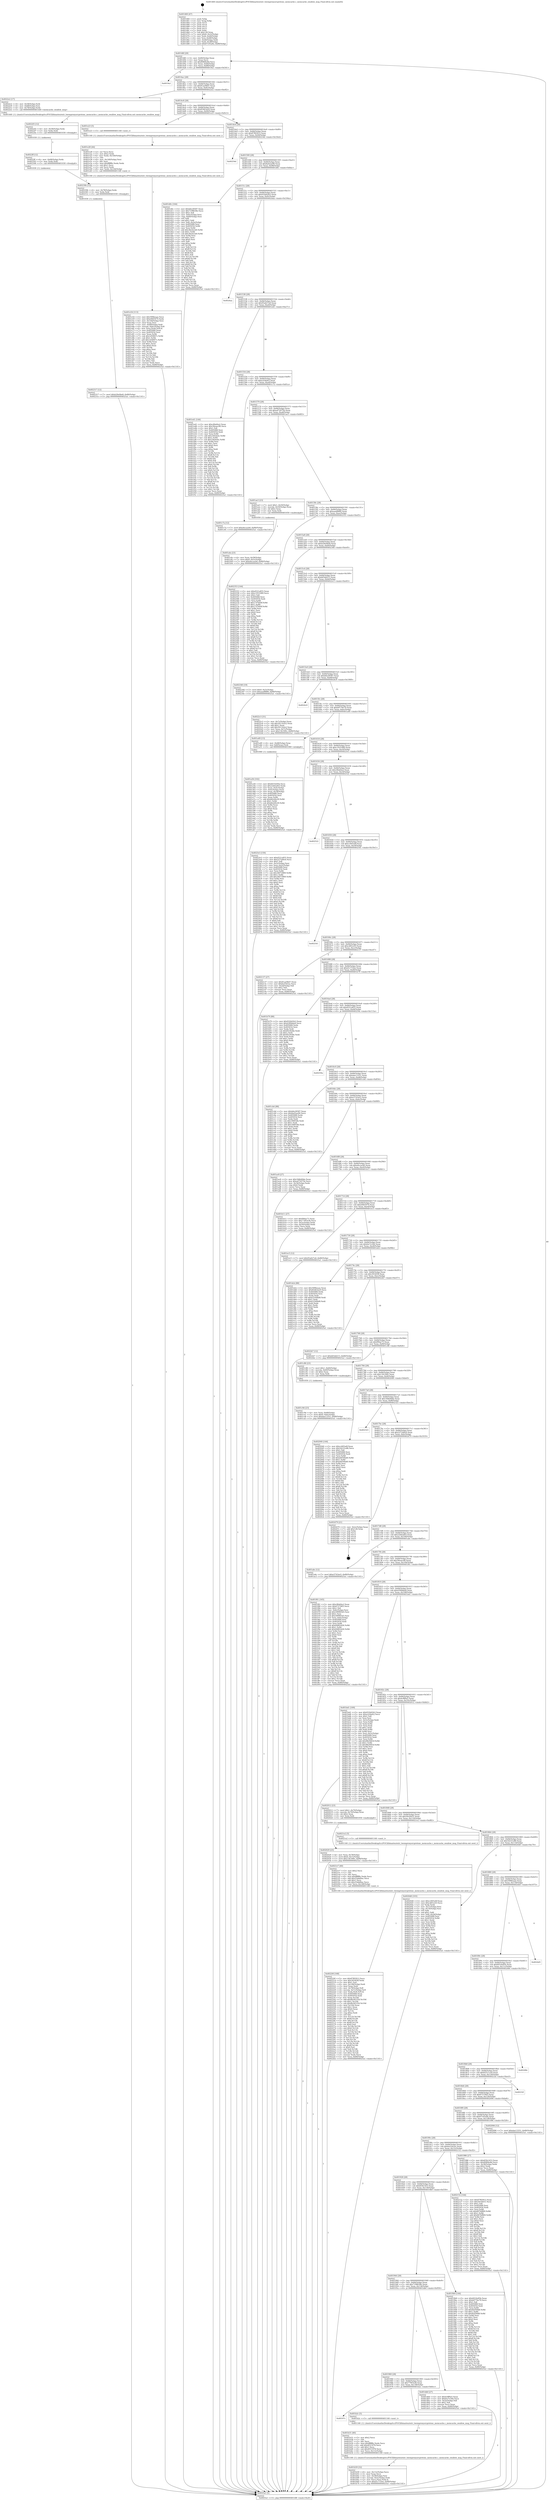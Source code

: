 digraph "0x401460" {
  label = "0x401460 (/mnt/c/Users/mathe/Desktop/tcc/POCII/binaries/extr_twemproxysrcprotonc_memcache.c_memcache_swallow_msg_Final-ollvm.out::main(0))"
  labelloc = "t"
  node[shape=record]

  Entry [label="",width=0.3,height=0.3,shape=circle,fillcolor=black,style=filled]
  "0x40148f" [label="{
     0x40148f [29]\l
     | [instrs]\l
     &nbsp;&nbsp;0x40148f \<+3\>: mov -0x80(%rbp),%eax\l
     &nbsp;&nbsp;0x401492 \<+2\>: mov %eax,%ecx\l
     &nbsp;&nbsp;0x401494 \<+6\>: sub $0x808f4e8d,%ecx\l
     &nbsp;&nbsp;0x40149a \<+6\>: mov %eax,-0x84(%rbp)\l
     &nbsp;&nbsp;0x4014a0 \<+6\>: mov %ecx,-0x88(%rbp)\l
     &nbsp;&nbsp;0x4014a6 \<+6\>: je 00000000004019a1 \<main+0x541\>\l
  }"]
  "0x4019a1" [label="{
     0x4019a1\l
  }", style=dashed]
  "0x4014ac" [label="{
     0x4014ac [28]\l
     | [instrs]\l
     &nbsp;&nbsp;0x4014ac \<+5\>: jmp 00000000004014b1 \<main+0x51\>\l
     &nbsp;&nbsp;0x4014b1 \<+6\>: mov -0x84(%rbp),%eax\l
     &nbsp;&nbsp;0x4014b7 \<+5\>: sub $0x81ae96d7,%eax\l
     &nbsp;&nbsp;0x4014bc \<+6\>: mov %eax,-0x8c(%rbp)\l
     &nbsp;&nbsp;0x4014c2 \<+6\>: je 00000000004022e2 \<main+0xe82\>\l
  }"]
  Exit [label="",width=0.3,height=0.3,shape=circle,fillcolor=black,style=filled,peripheries=2]
  "0x4022e2" [label="{
     0x4022e2 [17]\l
     | [instrs]\l
     &nbsp;&nbsp;0x4022e2 \<+4\>: mov -0x58(%rbp),%rdi\l
     &nbsp;&nbsp;0x4022e6 \<+4\>: mov -0x68(%rbp),%rsi\l
     &nbsp;&nbsp;0x4022ea \<+4\>: mov -0x78(%rbp),%rdx\l
     &nbsp;&nbsp;0x4022ee \<+5\>: call 0000000000401440 \<memcache_swallow_msg\>\l
     | [calls]\l
     &nbsp;&nbsp;0x401440 \{1\} (/mnt/c/Users/mathe/Desktop/tcc/POCII/binaries/extr_twemproxysrcprotonc_memcache.c_memcache_swallow_msg_Final-ollvm.out::memcache_swallow_msg)\l
  }"]
  "0x4014c8" [label="{
     0x4014c8 [28]\l
     | [instrs]\l
     &nbsp;&nbsp;0x4014c8 \<+5\>: jmp 00000000004014cd \<main+0x6d\>\l
     &nbsp;&nbsp;0x4014cd \<+6\>: mov -0x84(%rbp),%eax\l
     &nbsp;&nbsp;0x4014d3 \<+5\>: sub $0x85463ee9,%eax\l
     &nbsp;&nbsp;0x4014d8 \<+6\>: mov %eax,-0x90(%rbp)\l
     &nbsp;&nbsp;0x4014de \<+6\>: je 0000000000401e23 \<main+0x9c3\>\l
  }"]
  "0x402317" [label="{
     0x402317 [12]\l
     | [instrs]\l
     &nbsp;&nbsp;0x402317 \<+7\>: movl $0xb29e0be8,-0x80(%rbp)\l
     &nbsp;&nbsp;0x40231e \<+5\>: jmp 00000000004025a1 \<main+0x1141\>\l
  }"]
  "0x401e23" [label="{
     0x401e23 [5]\l
     | [instrs]\l
     &nbsp;&nbsp;0x401e23 \<+5\>: call 0000000000401160 \<next_i\>\l
     | [calls]\l
     &nbsp;&nbsp;0x401160 \{1\} (/mnt/c/Users/mathe/Desktop/tcc/POCII/binaries/extr_twemproxysrcprotonc_memcache.c_memcache_swallow_msg_Final-ollvm.out::next_i)\l
  }"]
  "0x4014e4" [label="{
     0x4014e4 [28]\l
     | [instrs]\l
     &nbsp;&nbsp;0x4014e4 \<+5\>: jmp 00000000004014e9 \<main+0x89\>\l
     &nbsp;&nbsp;0x4014e9 \<+6\>: mov -0x84(%rbp),%eax\l
     &nbsp;&nbsp;0x4014ef \<+5\>: sub $0x87f83912,%eax\l
     &nbsp;&nbsp;0x4014f4 \<+6\>: mov %eax,-0x94(%rbp)\l
     &nbsp;&nbsp;0x4014fa \<+6\>: je 000000000040254d \<main+0x10ed\>\l
  }"]
  "0x40230b" [label="{
     0x40230b [12]\l
     | [instrs]\l
     &nbsp;&nbsp;0x40230b \<+4\>: mov -0x78(%rbp),%rdx\l
     &nbsp;&nbsp;0x40230f \<+3\>: mov %rdx,%rdi\l
     &nbsp;&nbsp;0x402312 \<+5\>: call 0000000000401030 \<free@plt\>\l
     | [calls]\l
     &nbsp;&nbsp;0x401030 \{1\} (unknown)\l
  }"]
  "0x40254d" [label="{
     0x40254d\l
  }", style=dashed]
  "0x401500" [label="{
     0x401500 [28]\l
     | [instrs]\l
     &nbsp;&nbsp;0x401500 \<+5\>: jmp 0000000000401505 \<main+0xa5\>\l
     &nbsp;&nbsp;0x401505 \<+6\>: mov -0x84(%rbp),%eax\l
     &nbsp;&nbsp;0x40150b \<+5\>: sub $0x8a02ae90,%eax\l
     &nbsp;&nbsp;0x401510 \<+6\>: mov %eax,-0x98(%rbp)\l
     &nbsp;&nbsp;0x401516 \<+6\>: je 0000000000401d0c \<main+0x8ac\>\l
  }"]
  "0x4022ff" [label="{
     0x4022ff [12]\l
     | [instrs]\l
     &nbsp;&nbsp;0x4022ff \<+4\>: mov -0x68(%rbp),%rdx\l
     &nbsp;&nbsp;0x402303 \<+3\>: mov %rdx,%rdi\l
     &nbsp;&nbsp;0x402306 \<+5\>: call 0000000000401030 \<free@plt\>\l
     | [calls]\l
     &nbsp;&nbsp;0x401030 \{1\} (unknown)\l
  }"]
  "0x401d0c" [label="{
     0x401d0c [164]\l
     | [instrs]\l
     &nbsp;&nbsp;0x401d0c \<+5\>: mov $0xb6e28587,%eax\l
     &nbsp;&nbsp;0x401d11 \<+5\>: mov $0x7198638e,%ecx\l
     &nbsp;&nbsp;0x401d16 \<+2\>: mov $0x1,%dl\l
     &nbsp;&nbsp;0x401d18 \<+3\>: mov -0x6c(%rbp),%esi\l
     &nbsp;&nbsp;0x401d1b \<+3\>: cmp -0x60(%rbp),%esi\l
     &nbsp;&nbsp;0x401d1e \<+4\>: setl %dil\l
     &nbsp;&nbsp;0x401d22 \<+4\>: and $0x1,%dil\l
     &nbsp;&nbsp;0x401d26 \<+4\>: mov %dil,-0x2e(%rbp)\l
     &nbsp;&nbsp;0x401d2a \<+7\>: mov 0x405068,%esi\l
     &nbsp;&nbsp;0x401d31 \<+8\>: mov 0x405054,%r8d\l
     &nbsp;&nbsp;0x401d39 \<+3\>: mov %esi,%r9d\l
     &nbsp;&nbsp;0x401d3c \<+7\>: add $0x36e42cb9,%r9d\l
     &nbsp;&nbsp;0x401d43 \<+4\>: sub $0x1,%r9d\l
     &nbsp;&nbsp;0x401d47 \<+7\>: sub $0x36e42cb9,%r9d\l
     &nbsp;&nbsp;0x401d4e \<+4\>: imul %r9d,%esi\l
     &nbsp;&nbsp;0x401d52 \<+3\>: and $0x1,%esi\l
     &nbsp;&nbsp;0x401d55 \<+3\>: cmp $0x0,%esi\l
     &nbsp;&nbsp;0x401d58 \<+4\>: sete %dil\l
     &nbsp;&nbsp;0x401d5c \<+4\>: cmp $0xa,%r8d\l
     &nbsp;&nbsp;0x401d60 \<+4\>: setl %r10b\l
     &nbsp;&nbsp;0x401d64 \<+3\>: mov %dil,%r11b\l
     &nbsp;&nbsp;0x401d67 \<+4\>: xor $0xff,%r11b\l
     &nbsp;&nbsp;0x401d6b \<+3\>: mov %r10b,%bl\l
     &nbsp;&nbsp;0x401d6e \<+3\>: xor $0xff,%bl\l
     &nbsp;&nbsp;0x401d71 \<+3\>: xor $0x1,%dl\l
     &nbsp;&nbsp;0x401d74 \<+3\>: mov %r11b,%r14b\l
     &nbsp;&nbsp;0x401d77 \<+4\>: and $0xff,%r14b\l
     &nbsp;&nbsp;0x401d7b \<+3\>: and %dl,%dil\l
     &nbsp;&nbsp;0x401d7e \<+3\>: mov %bl,%r15b\l
     &nbsp;&nbsp;0x401d81 \<+4\>: and $0xff,%r15b\l
     &nbsp;&nbsp;0x401d85 \<+3\>: and %dl,%r10b\l
     &nbsp;&nbsp;0x401d88 \<+3\>: or %dil,%r14b\l
     &nbsp;&nbsp;0x401d8b \<+3\>: or %r10b,%r15b\l
     &nbsp;&nbsp;0x401d8e \<+3\>: xor %r15b,%r14b\l
     &nbsp;&nbsp;0x401d91 \<+3\>: or %bl,%r11b\l
     &nbsp;&nbsp;0x401d94 \<+4\>: xor $0xff,%r11b\l
     &nbsp;&nbsp;0x401d98 \<+3\>: or $0x1,%dl\l
     &nbsp;&nbsp;0x401d9b \<+3\>: and %dl,%r11b\l
     &nbsp;&nbsp;0x401d9e \<+3\>: or %r11b,%r14b\l
     &nbsp;&nbsp;0x401da1 \<+4\>: test $0x1,%r14b\l
     &nbsp;&nbsp;0x401da5 \<+3\>: cmovne %ecx,%eax\l
     &nbsp;&nbsp;0x401da8 \<+3\>: mov %eax,-0x80(%rbp)\l
     &nbsp;&nbsp;0x401dab \<+5\>: jmp 00000000004025a1 \<main+0x1141\>\l
  }"]
  "0x40151c" [label="{
     0x40151c [28]\l
     | [instrs]\l
     &nbsp;&nbsp;0x40151c \<+5\>: jmp 0000000000401521 \<main+0xc1\>\l
     &nbsp;&nbsp;0x401521 \<+6\>: mov -0x84(%rbp),%eax\l
     &nbsp;&nbsp;0x401527 \<+5\>: sub $0x932b02b3,%eax\l
     &nbsp;&nbsp;0x40152c \<+6\>: mov %eax,-0x9c(%rbp)\l
     &nbsp;&nbsp;0x401532 \<+6\>: je 00000000004024aa \<main+0x104a\>\l
  }"]
  "0x4022f3" [label="{
     0x4022f3 [12]\l
     | [instrs]\l
     &nbsp;&nbsp;0x4022f3 \<+4\>: mov -0x58(%rbp),%rdx\l
     &nbsp;&nbsp;0x4022f7 \<+3\>: mov %rdx,%rdi\l
     &nbsp;&nbsp;0x4022fa \<+5\>: call 0000000000401030 \<free@plt\>\l
     | [calls]\l
     &nbsp;&nbsp;0x401030 \{1\} (unknown)\l
  }"]
  "0x4024aa" [label="{
     0x4024aa\l
  }", style=dashed]
  "0x401538" [label="{
     0x401538 [28]\l
     | [instrs]\l
     &nbsp;&nbsp;0x401538 \<+5\>: jmp 000000000040153d \<main+0xdd\>\l
     &nbsp;&nbsp;0x40153d \<+6\>: mov -0x84(%rbp),%eax\l
     &nbsp;&nbsp;0x401543 \<+5\>: sub $0x95a627a9,%eax\l
     &nbsp;&nbsp;0x401548 \<+6\>: mov %eax,-0xa0(%rbp)\l
     &nbsp;&nbsp;0x40154e \<+6\>: je 0000000000401ed1 \<main+0xa71\>\l
  }"]
  "0x40220f" [label="{
     0x40220f [168]\l
     | [instrs]\l
     &nbsp;&nbsp;0x40220f \<+5\>: mov $0x87f83912,%ecx\l
     &nbsp;&nbsp;0x402214 \<+5\>: mov $0x3916f38,%edx\l
     &nbsp;&nbsp;0x402219 \<+3\>: mov $0x1,%sil\l
     &nbsp;&nbsp;0x40221c \<+6\>: mov -0x148(%rbp),%edi\l
     &nbsp;&nbsp;0x402222 \<+3\>: imul %eax,%edi\l
     &nbsp;&nbsp;0x402225 \<+4\>: mov -0x78(%rbp),%r8\l
     &nbsp;&nbsp;0x402229 \<+4\>: movslq -0x7c(%rbp),%r9\l
     &nbsp;&nbsp;0x40222d \<+4\>: mov %edi,(%r8,%r9,4)\l
     &nbsp;&nbsp;0x402231 \<+7\>: mov 0x405068,%eax\l
     &nbsp;&nbsp;0x402238 \<+7\>: mov 0x405054,%edi\l
     &nbsp;&nbsp;0x40223f \<+3\>: mov %eax,%r10d\l
     &nbsp;&nbsp;0x402242 \<+7\>: add $0x8b365354,%r10d\l
     &nbsp;&nbsp;0x402249 \<+4\>: sub $0x1,%r10d\l
     &nbsp;&nbsp;0x40224d \<+7\>: sub $0x8b365354,%r10d\l
     &nbsp;&nbsp;0x402254 \<+4\>: imul %r10d,%eax\l
     &nbsp;&nbsp;0x402258 \<+3\>: and $0x1,%eax\l
     &nbsp;&nbsp;0x40225b \<+3\>: cmp $0x0,%eax\l
     &nbsp;&nbsp;0x40225e \<+4\>: sete %r11b\l
     &nbsp;&nbsp;0x402262 \<+3\>: cmp $0xa,%edi\l
     &nbsp;&nbsp;0x402265 \<+3\>: setl %bl\l
     &nbsp;&nbsp;0x402268 \<+3\>: mov %r11b,%r14b\l
     &nbsp;&nbsp;0x40226b \<+4\>: xor $0xff,%r14b\l
     &nbsp;&nbsp;0x40226f \<+3\>: mov %bl,%r15b\l
     &nbsp;&nbsp;0x402272 \<+4\>: xor $0xff,%r15b\l
     &nbsp;&nbsp;0x402276 \<+4\>: xor $0x0,%sil\l
     &nbsp;&nbsp;0x40227a \<+3\>: mov %r14b,%r12b\l
     &nbsp;&nbsp;0x40227d \<+4\>: and $0x0,%r12b\l
     &nbsp;&nbsp;0x402281 \<+3\>: and %sil,%r11b\l
     &nbsp;&nbsp;0x402284 \<+3\>: mov %r15b,%r13b\l
     &nbsp;&nbsp;0x402287 \<+4\>: and $0x0,%r13b\l
     &nbsp;&nbsp;0x40228b \<+3\>: and %sil,%bl\l
     &nbsp;&nbsp;0x40228e \<+3\>: or %r11b,%r12b\l
     &nbsp;&nbsp;0x402291 \<+3\>: or %bl,%r13b\l
     &nbsp;&nbsp;0x402294 \<+3\>: xor %r13b,%r12b\l
     &nbsp;&nbsp;0x402297 \<+3\>: or %r15b,%r14b\l
     &nbsp;&nbsp;0x40229a \<+4\>: xor $0xff,%r14b\l
     &nbsp;&nbsp;0x40229e \<+4\>: or $0x0,%sil\l
     &nbsp;&nbsp;0x4022a2 \<+3\>: and %sil,%r14b\l
     &nbsp;&nbsp;0x4022a5 \<+3\>: or %r14b,%r12b\l
     &nbsp;&nbsp;0x4022a8 \<+4\>: test $0x1,%r12b\l
     &nbsp;&nbsp;0x4022ac \<+3\>: cmovne %edx,%ecx\l
     &nbsp;&nbsp;0x4022af \<+3\>: mov %ecx,-0x80(%rbp)\l
     &nbsp;&nbsp;0x4022b2 \<+5\>: jmp 00000000004025a1 \<main+0x1141\>\l
  }"]
  "0x401ed1" [label="{
     0x401ed1 [144]\l
     | [instrs]\l
     &nbsp;&nbsp;0x401ed1 \<+5\>: mov $0xc8fa64a2,%eax\l
     &nbsp;&nbsp;0x401ed6 \<+5\>: mov $0x39eaec90,%ecx\l
     &nbsp;&nbsp;0x401edb \<+2\>: mov $0x1,%dl\l
     &nbsp;&nbsp;0x401edd \<+7\>: mov 0x405068,%esi\l
     &nbsp;&nbsp;0x401ee4 \<+7\>: mov 0x405054,%edi\l
     &nbsp;&nbsp;0x401eeb \<+3\>: mov %esi,%r8d\l
     &nbsp;&nbsp;0x401eee \<+7\>: add $0x33fe4ebc,%r8d\l
     &nbsp;&nbsp;0x401ef5 \<+4\>: sub $0x1,%r8d\l
     &nbsp;&nbsp;0x401ef9 \<+7\>: sub $0x33fe4ebc,%r8d\l
     &nbsp;&nbsp;0x401f00 \<+4\>: imul %r8d,%esi\l
     &nbsp;&nbsp;0x401f04 \<+3\>: and $0x1,%esi\l
     &nbsp;&nbsp;0x401f07 \<+3\>: cmp $0x0,%esi\l
     &nbsp;&nbsp;0x401f0a \<+4\>: sete %r9b\l
     &nbsp;&nbsp;0x401f0e \<+3\>: cmp $0xa,%edi\l
     &nbsp;&nbsp;0x401f11 \<+4\>: setl %r10b\l
     &nbsp;&nbsp;0x401f15 \<+3\>: mov %r9b,%r11b\l
     &nbsp;&nbsp;0x401f18 \<+4\>: xor $0xff,%r11b\l
     &nbsp;&nbsp;0x401f1c \<+3\>: mov %r10b,%bl\l
     &nbsp;&nbsp;0x401f1f \<+3\>: xor $0xff,%bl\l
     &nbsp;&nbsp;0x401f22 \<+3\>: xor $0x0,%dl\l
     &nbsp;&nbsp;0x401f25 \<+3\>: mov %r11b,%r14b\l
     &nbsp;&nbsp;0x401f28 \<+4\>: and $0x0,%r14b\l
     &nbsp;&nbsp;0x401f2c \<+3\>: and %dl,%r9b\l
     &nbsp;&nbsp;0x401f2f \<+3\>: mov %bl,%r15b\l
     &nbsp;&nbsp;0x401f32 \<+4\>: and $0x0,%r15b\l
     &nbsp;&nbsp;0x401f36 \<+3\>: and %dl,%r10b\l
     &nbsp;&nbsp;0x401f39 \<+3\>: or %r9b,%r14b\l
     &nbsp;&nbsp;0x401f3c \<+3\>: or %r10b,%r15b\l
     &nbsp;&nbsp;0x401f3f \<+3\>: xor %r15b,%r14b\l
     &nbsp;&nbsp;0x401f42 \<+3\>: or %bl,%r11b\l
     &nbsp;&nbsp;0x401f45 \<+4\>: xor $0xff,%r11b\l
     &nbsp;&nbsp;0x401f49 \<+3\>: or $0x0,%dl\l
     &nbsp;&nbsp;0x401f4c \<+3\>: and %dl,%r11b\l
     &nbsp;&nbsp;0x401f4f \<+3\>: or %r11b,%r14b\l
     &nbsp;&nbsp;0x401f52 \<+4\>: test $0x1,%r14b\l
     &nbsp;&nbsp;0x401f56 \<+3\>: cmovne %ecx,%eax\l
     &nbsp;&nbsp;0x401f59 \<+3\>: mov %eax,-0x80(%rbp)\l
     &nbsp;&nbsp;0x401f5c \<+5\>: jmp 00000000004025a1 \<main+0x1141\>\l
  }"]
  "0x401554" [label="{
     0x401554 [28]\l
     | [instrs]\l
     &nbsp;&nbsp;0x401554 \<+5\>: jmp 0000000000401559 \<main+0xf9\>\l
     &nbsp;&nbsp;0x401559 \<+6\>: mov -0x84(%rbp),%eax\l
     &nbsp;&nbsp;0x40155f \<+5\>: sub $0xa3c8afe2,%eax\l
     &nbsp;&nbsp;0x401564 \<+6\>: mov %eax,-0xa4(%rbp)\l
     &nbsp;&nbsp;0x40156a \<+6\>: je 0000000000401c7a \<main+0x81a\>\l
  }"]
  "0x4021e7" [label="{
     0x4021e7 [40]\l
     | [instrs]\l
     &nbsp;&nbsp;0x4021e7 \<+5\>: mov $0x2,%ecx\l
     &nbsp;&nbsp;0x4021ec \<+1\>: cltd\l
     &nbsp;&nbsp;0x4021ed \<+2\>: idiv %ecx\l
     &nbsp;&nbsp;0x4021ef \<+6\>: imul $0xfffffffe,%edx,%ecx\l
     &nbsp;&nbsp;0x4021f5 \<+6\>: add $0x25ddd9ac,%ecx\l
     &nbsp;&nbsp;0x4021fb \<+3\>: add $0x1,%ecx\l
     &nbsp;&nbsp;0x4021fe \<+6\>: sub $0x25ddd9ac,%ecx\l
     &nbsp;&nbsp;0x402204 \<+6\>: mov %ecx,-0x148(%rbp)\l
     &nbsp;&nbsp;0x40220a \<+5\>: call 0000000000401160 \<next_i\>\l
     | [calls]\l
     &nbsp;&nbsp;0x401160 \{1\} (/mnt/c/Users/mathe/Desktop/tcc/POCII/binaries/extr_twemproxysrcprotonc_memcache.c_memcache_swallow_msg_Final-ollvm.out::next_i)\l
  }"]
  "0x401c7a" [label="{
     0x401c7a [12]\l
     | [instrs]\l
     &nbsp;&nbsp;0x401c7a \<+7\>: movl $0xe6ccacb0,-0x80(%rbp)\l
     &nbsp;&nbsp;0x401c81 \<+5\>: jmp 00000000004025a1 \<main+0x1141\>\l
  }"]
  "0x401570" [label="{
     0x401570 [28]\l
     | [instrs]\l
     &nbsp;&nbsp;0x401570 \<+5\>: jmp 0000000000401575 \<main+0x115\>\l
     &nbsp;&nbsp;0x401575 \<+6\>: mov -0x84(%rbp),%eax\l
     &nbsp;&nbsp;0x40157b \<+5\>: sub $0xa472075b,%eax\l
     &nbsp;&nbsp;0x401580 \<+6\>: mov %eax,-0xa8(%rbp)\l
     &nbsp;&nbsp;0x401586 \<+6\>: je 0000000000401ae3 \<main+0x683\>\l
  }"]
  "0x402029" [label="{
     0x402029 [23]\l
     | [instrs]\l
     &nbsp;&nbsp;0x402029 \<+4\>: mov %rax,-0x78(%rbp)\l
     &nbsp;&nbsp;0x40202d \<+7\>: movl $0x0,-0x7c(%rbp)\l
     &nbsp;&nbsp;0x402034 \<+7\>: movl $0x13fc590c,-0x80(%rbp)\l
     &nbsp;&nbsp;0x40203b \<+5\>: jmp 00000000004025a1 \<main+0x1141\>\l
  }"]
  "0x401ae3" [label="{
     0x401ae3 [23]\l
     | [instrs]\l
     &nbsp;&nbsp;0x401ae3 \<+7\>: movl $0x1,-0x50(%rbp)\l
     &nbsp;&nbsp;0x401aea \<+4\>: movslq -0x50(%rbp),%rax\l
     &nbsp;&nbsp;0x401aee \<+4\>: shl $0x2,%rax\l
     &nbsp;&nbsp;0x401af2 \<+3\>: mov %rax,%rdi\l
     &nbsp;&nbsp;0x401af5 \<+5\>: call 0000000000401050 \<malloc@plt\>\l
     | [calls]\l
     &nbsp;&nbsp;0x401050 \{1\} (unknown)\l
  }"]
  "0x40158c" [label="{
     0x40158c [28]\l
     | [instrs]\l
     &nbsp;&nbsp;0x40158c \<+5\>: jmp 0000000000401591 \<main+0x131\>\l
     &nbsp;&nbsp;0x401591 \<+6\>: mov -0x84(%rbp),%eax\l
     &nbsp;&nbsp;0x401597 \<+5\>: sub $0xaaaf8880,%eax\l
     &nbsp;&nbsp;0x40159c \<+6\>: mov %eax,-0xac(%rbp)\l
     &nbsp;&nbsp;0x4015a2 \<+6\>: je 0000000000402353 \<main+0xef3\>\l
  }"]
  "0x401e54" [label="{
     0x401e54 [113]\l
     | [instrs]\l
     &nbsp;&nbsp;0x401e54 \<+5\>: mov $0x5996eaae,%ecx\l
     &nbsp;&nbsp;0x401e59 \<+5\>: mov $0xe84f3470,%edx\l
     &nbsp;&nbsp;0x401e5e \<+6\>: mov -0x144(%rbp),%esi\l
     &nbsp;&nbsp;0x401e64 \<+3\>: imul %eax,%esi\l
     &nbsp;&nbsp;0x401e67 \<+4\>: mov -0x68(%rbp),%rdi\l
     &nbsp;&nbsp;0x401e6b \<+4\>: movslq -0x6c(%rbp),%r8\l
     &nbsp;&nbsp;0x401e6f \<+4\>: mov %esi,(%rdi,%r8,4)\l
     &nbsp;&nbsp;0x401e73 \<+7\>: mov 0x405068,%eax\l
     &nbsp;&nbsp;0x401e7a \<+7\>: mov 0x405054,%esi\l
     &nbsp;&nbsp;0x401e81 \<+3\>: mov %eax,%r9d\l
     &nbsp;&nbsp;0x401e84 \<+7\>: sub $0x1d58f47c,%r9d\l
     &nbsp;&nbsp;0x401e8b \<+4\>: sub $0x1,%r9d\l
     &nbsp;&nbsp;0x401e8f \<+7\>: add $0x1d58f47c,%r9d\l
     &nbsp;&nbsp;0x401e96 \<+4\>: imul %r9d,%eax\l
     &nbsp;&nbsp;0x401e9a \<+3\>: and $0x1,%eax\l
     &nbsp;&nbsp;0x401e9d \<+3\>: cmp $0x0,%eax\l
     &nbsp;&nbsp;0x401ea0 \<+4\>: sete %r10b\l
     &nbsp;&nbsp;0x401ea4 \<+3\>: cmp $0xa,%esi\l
     &nbsp;&nbsp;0x401ea7 \<+4\>: setl %r11b\l
     &nbsp;&nbsp;0x401eab \<+3\>: mov %r10b,%bl\l
     &nbsp;&nbsp;0x401eae \<+3\>: and %r11b,%bl\l
     &nbsp;&nbsp;0x401eb1 \<+3\>: xor %r11b,%r10b\l
     &nbsp;&nbsp;0x401eb4 \<+3\>: or %r10b,%bl\l
     &nbsp;&nbsp;0x401eb7 \<+3\>: test $0x1,%bl\l
     &nbsp;&nbsp;0x401eba \<+3\>: cmovne %edx,%ecx\l
     &nbsp;&nbsp;0x401ebd \<+3\>: mov %ecx,-0x80(%rbp)\l
     &nbsp;&nbsp;0x401ec0 \<+5\>: jmp 00000000004025a1 \<main+0x1141\>\l
  }"]
  "0x402353" [label="{
     0x402353 [144]\l
     | [instrs]\l
     &nbsp;&nbsp;0x402353 \<+5\>: mov $0xd521a855,%eax\l
     &nbsp;&nbsp;0x402358 \<+5\>: mov $0xc1931089,%ecx\l
     &nbsp;&nbsp;0x40235d \<+2\>: mov $0x1,%dl\l
     &nbsp;&nbsp;0x40235f \<+7\>: mov 0x405068,%esi\l
     &nbsp;&nbsp;0x402366 \<+7\>: mov 0x405054,%edi\l
     &nbsp;&nbsp;0x40236d \<+3\>: mov %esi,%r8d\l
     &nbsp;&nbsp;0x402370 \<+7\>: add $0x17f7bb9f,%r8d\l
     &nbsp;&nbsp;0x402377 \<+4\>: sub $0x1,%r8d\l
     &nbsp;&nbsp;0x40237b \<+7\>: sub $0x17f7bb9f,%r8d\l
     &nbsp;&nbsp;0x402382 \<+4\>: imul %r8d,%esi\l
     &nbsp;&nbsp;0x402386 \<+3\>: and $0x1,%esi\l
     &nbsp;&nbsp;0x402389 \<+3\>: cmp $0x0,%esi\l
     &nbsp;&nbsp;0x40238c \<+4\>: sete %r9b\l
     &nbsp;&nbsp;0x402390 \<+3\>: cmp $0xa,%edi\l
     &nbsp;&nbsp;0x402393 \<+4\>: setl %r10b\l
     &nbsp;&nbsp;0x402397 \<+3\>: mov %r9b,%r11b\l
     &nbsp;&nbsp;0x40239a \<+4\>: xor $0xff,%r11b\l
     &nbsp;&nbsp;0x40239e \<+3\>: mov %r10b,%bl\l
     &nbsp;&nbsp;0x4023a1 \<+3\>: xor $0xff,%bl\l
     &nbsp;&nbsp;0x4023a4 \<+3\>: xor $0x1,%dl\l
     &nbsp;&nbsp;0x4023a7 \<+3\>: mov %r11b,%r14b\l
     &nbsp;&nbsp;0x4023aa \<+4\>: and $0xff,%r14b\l
     &nbsp;&nbsp;0x4023ae \<+3\>: and %dl,%r9b\l
     &nbsp;&nbsp;0x4023b1 \<+3\>: mov %bl,%r15b\l
     &nbsp;&nbsp;0x4023b4 \<+4\>: and $0xff,%r15b\l
     &nbsp;&nbsp;0x4023b8 \<+3\>: and %dl,%r10b\l
     &nbsp;&nbsp;0x4023bb \<+3\>: or %r9b,%r14b\l
     &nbsp;&nbsp;0x4023be \<+3\>: or %r10b,%r15b\l
     &nbsp;&nbsp;0x4023c1 \<+3\>: xor %r15b,%r14b\l
     &nbsp;&nbsp;0x4023c4 \<+3\>: or %bl,%r11b\l
     &nbsp;&nbsp;0x4023c7 \<+4\>: xor $0xff,%r11b\l
     &nbsp;&nbsp;0x4023cb \<+3\>: or $0x1,%dl\l
     &nbsp;&nbsp;0x4023ce \<+3\>: and %dl,%r11b\l
     &nbsp;&nbsp;0x4023d1 \<+3\>: or %r11b,%r14b\l
     &nbsp;&nbsp;0x4023d4 \<+4\>: test $0x1,%r14b\l
     &nbsp;&nbsp;0x4023d8 \<+3\>: cmovne %ecx,%eax\l
     &nbsp;&nbsp;0x4023db \<+3\>: mov %eax,-0x80(%rbp)\l
     &nbsp;&nbsp;0x4023de \<+5\>: jmp 00000000004025a1 \<main+0x1141\>\l
  }"]
  "0x4015a8" [label="{
     0x4015a8 [28]\l
     | [instrs]\l
     &nbsp;&nbsp;0x4015a8 \<+5\>: jmp 00000000004015ad \<main+0x14d\>\l
     &nbsp;&nbsp;0x4015ad \<+6\>: mov -0x84(%rbp),%eax\l
     &nbsp;&nbsp;0x4015b3 \<+5\>: sub $0xb29e0be8,%eax\l
     &nbsp;&nbsp;0x4015b8 \<+6\>: mov %eax,-0xb0(%rbp)\l
     &nbsp;&nbsp;0x4015be \<+6\>: je 0000000000402340 \<main+0xee0\>\l
  }"]
  "0x401e28" [label="{
     0x401e28 [44]\l
     | [instrs]\l
     &nbsp;&nbsp;0x401e28 \<+2\>: xor %ecx,%ecx\l
     &nbsp;&nbsp;0x401e2a \<+5\>: mov $0x2,%edx\l
     &nbsp;&nbsp;0x401e2f \<+6\>: mov %edx,-0x140(%rbp)\l
     &nbsp;&nbsp;0x401e35 \<+1\>: cltd\l
     &nbsp;&nbsp;0x401e36 \<+6\>: mov -0x140(%rbp),%esi\l
     &nbsp;&nbsp;0x401e3c \<+2\>: idiv %esi\l
     &nbsp;&nbsp;0x401e3e \<+6\>: imul $0xfffffffe,%edx,%edx\l
     &nbsp;&nbsp;0x401e44 \<+3\>: sub $0x1,%ecx\l
     &nbsp;&nbsp;0x401e47 \<+2\>: sub %ecx,%edx\l
     &nbsp;&nbsp;0x401e49 \<+6\>: mov %edx,-0x144(%rbp)\l
     &nbsp;&nbsp;0x401e4f \<+5\>: call 0000000000401160 \<next_i\>\l
     | [calls]\l
     &nbsp;&nbsp;0x401160 \{1\} (/mnt/c/Users/mathe/Desktop/tcc/POCII/binaries/extr_twemproxysrcprotonc_memcache.c_memcache_swallow_msg_Final-ollvm.out::next_i)\l
  }"]
  "0x402340" [label="{
     0x402340 [19]\l
     | [instrs]\l
     &nbsp;&nbsp;0x402340 \<+7\>: movl $0x0,-0x3c(%rbp)\l
     &nbsp;&nbsp;0x402347 \<+7\>: movl $0xaaaf8880,-0x80(%rbp)\l
     &nbsp;&nbsp;0x40234e \<+5\>: jmp 00000000004025a1 \<main+0x1141\>\l
  }"]
  "0x4015c4" [label="{
     0x4015c4 [28]\l
     | [instrs]\l
     &nbsp;&nbsp;0x4015c4 \<+5\>: jmp 00000000004015c9 \<main+0x169\>\l
     &nbsp;&nbsp;0x4015c9 \<+6\>: mov -0x84(%rbp),%eax\l
     &nbsp;&nbsp;0x4015cf \<+5\>: sub $0xb65dd215,%eax\l
     &nbsp;&nbsp;0x4015d4 \<+6\>: mov %eax,-0xb4(%rbp)\l
     &nbsp;&nbsp;0x4015da \<+6\>: je 00000000004022c3 \<main+0xe63\>\l
  }"]
  "0x401c9d" [label="{
     0x401c9d [23]\l
     | [instrs]\l
     &nbsp;&nbsp;0x401c9d \<+4\>: mov %rax,-0x68(%rbp)\l
     &nbsp;&nbsp;0x401ca1 \<+7\>: movl $0x0,-0x6c(%rbp)\l
     &nbsp;&nbsp;0x401ca8 \<+7\>: movl $0xdae13351,-0x80(%rbp)\l
     &nbsp;&nbsp;0x401caf \<+5\>: jmp 00000000004025a1 \<main+0x1141\>\l
  }"]
  "0x4022c3" [label="{
     0x4022c3 [31]\l
     | [instrs]\l
     &nbsp;&nbsp;0x4022c3 \<+3\>: mov -0x7c(%rbp),%eax\l
     &nbsp;&nbsp;0x4022c6 \<+5\>: sub $0x3011b2e2,%eax\l
     &nbsp;&nbsp;0x4022cb \<+3\>: add $0x1,%eax\l
     &nbsp;&nbsp;0x4022ce \<+5\>: add $0x3011b2e2,%eax\l
     &nbsp;&nbsp;0x4022d3 \<+3\>: mov %eax,-0x7c(%rbp)\l
     &nbsp;&nbsp;0x4022d6 \<+7\>: movl $0x13fc590c,-0x80(%rbp)\l
     &nbsp;&nbsp;0x4022dd \<+5\>: jmp 00000000004025a1 \<main+0x1141\>\l
  }"]
  "0x4015e0" [label="{
     0x4015e0 [28]\l
     | [instrs]\l
     &nbsp;&nbsp;0x4015e0 \<+5\>: jmp 00000000004015e5 \<main+0x185\>\l
     &nbsp;&nbsp;0x4015e5 \<+6\>: mov -0x84(%rbp),%eax\l
     &nbsp;&nbsp;0x4015eb \<+5\>: sub $0xb6e28587,%eax\l
     &nbsp;&nbsp;0x4015f0 \<+6\>: mov %eax,-0xb8(%rbp)\l
     &nbsp;&nbsp;0x4015f6 \<+6\>: je 00000000004024c9 \<main+0x1069\>\l
  }"]
  "0x401b59" [label="{
     0x401b59 [32]\l
     | [instrs]\l
     &nbsp;&nbsp;0x401b59 \<+6\>: mov -0x13c(%rbp),%ecx\l
     &nbsp;&nbsp;0x401b5f \<+3\>: imul %eax,%ecx\l
     &nbsp;&nbsp;0x401b62 \<+4\>: mov -0x58(%rbp),%rsi\l
     &nbsp;&nbsp;0x401b66 \<+4\>: movslq -0x5c(%rbp),%rdi\l
     &nbsp;&nbsp;0x401b6a \<+3\>: mov %ecx,(%rsi,%rdi,4)\l
     &nbsp;&nbsp;0x401b6d \<+7\>: movl $0xd1c733ee,-0x80(%rbp)\l
     &nbsp;&nbsp;0x401b74 \<+5\>: jmp 00000000004025a1 \<main+0x1141\>\l
  }"]
  "0x4024c9" [label="{
     0x4024c9\l
  }", style=dashed]
  "0x4015fc" [label="{
     0x4015fc [28]\l
     | [instrs]\l
     &nbsp;&nbsp;0x4015fc \<+5\>: jmp 0000000000401601 \<main+0x1a1\>\l
     &nbsp;&nbsp;0x401601 \<+6\>: mov -0x84(%rbp),%eax\l
     &nbsp;&nbsp;0x401607 \<+5\>: sub $0xb9776e79,%eax\l
     &nbsp;&nbsp;0x40160c \<+6\>: mov %eax,-0xbc(%rbp)\l
     &nbsp;&nbsp;0x401612 \<+6\>: je 0000000000401a49 \<main+0x5e9\>\l
  }"]
  "0x401b31" [label="{
     0x401b31 [40]\l
     | [instrs]\l
     &nbsp;&nbsp;0x401b31 \<+5\>: mov $0x2,%ecx\l
     &nbsp;&nbsp;0x401b36 \<+1\>: cltd\l
     &nbsp;&nbsp;0x401b37 \<+2\>: idiv %ecx\l
     &nbsp;&nbsp;0x401b39 \<+6\>: imul $0xfffffffe,%edx,%ecx\l
     &nbsp;&nbsp;0x401b3f \<+6\>: add $0x4f315f78,%ecx\l
     &nbsp;&nbsp;0x401b45 \<+3\>: add $0x1,%ecx\l
     &nbsp;&nbsp;0x401b48 \<+6\>: sub $0x4f315f78,%ecx\l
     &nbsp;&nbsp;0x401b4e \<+6\>: mov %ecx,-0x13c(%rbp)\l
     &nbsp;&nbsp;0x401b54 \<+5\>: call 0000000000401160 \<next_i\>\l
     | [calls]\l
     &nbsp;&nbsp;0x401160 \{1\} (/mnt/c/Users/mathe/Desktop/tcc/POCII/binaries/extr_twemproxysrcprotonc_memcache.c_memcache_swallow_msg_Final-ollvm.out::next_i)\l
  }"]
  "0x401a49" [label="{
     0x401a49 [13]\l
     | [instrs]\l
     &nbsp;&nbsp;0x401a49 \<+4\>: mov -0x48(%rbp),%rax\l
     &nbsp;&nbsp;0x401a4d \<+4\>: mov 0x8(%rax),%rdi\l
     &nbsp;&nbsp;0x401a51 \<+5\>: call 0000000000401060 \<atoi@plt\>\l
     | [calls]\l
     &nbsp;&nbsp;0x401060 \{1\} (unknown)\l
  }"]
  "0x401618" [label="{
     0x401618 [28]\l
     | [instrs]\l
     &nbsp;&nbsp;0x401618 \<+5\>: jmp 000000000040161d \<main+0x1bd\>\l
     &nbsp;&nbsp;0x40161d \<+6\>: mov -0x84(%rbp),%eax\l
     &nbsp;&nbsp;0x401623 \<+5\>: sub $0xc1931089,%eax\l
     &nbsp;&nbsp;0x401628 \<+6\>: mov %eax,-0xc0(%rbp)\l
     &nbsp;&nbsp;0x40162e \<+6\>: je 00000000004023e3 \<main+0xf83\>\l
  }"]
  "0x40197c" [label="{
     0x40197c\l
  }", style=dashed]
  "0x4023e3" [label="{
     0x4023e3 [150]\l
     | [instrs]\l
     &nbsp;&nbsp;0x4023e3 \<+5\>: mov $0xd521a855,%eax\l
     &nbsp;&nbsp;0x4023e8 \<+5\>: mov $0x2272d0c6,%ecx\l
     &nbsp;&nbsp;0x4023ed \<+2\>: mov $0x1,%dl\l
     &nbsp;&nbsp;0x4023ef \<+3\>: mov -0x3c(%rbp),%esi\l
     &nbsp;&nbsp;0x4023f2 \<+3\>: mov %esi,-0x2c(%rbp)\l
     &nbsp;&nbsp;0x4023f5 \<+7\>: mov 0x405068,%esi\l
     &nbsp;&nbsp;0x4023fc \<+7\>: mov 0x405054,%edi\l
     &nbsp;&nbsp;0x402403 \<+3\>: mov %esi,%r8d\l
     &nbsp;&nbsp;0x402406 \<+7\>: sub $0x34072869,%r8d\l
     &nbsp;&nbsp;0x40240d \<+4\>: sub $0x1,%r8d\l
     &nbsp;&nbsp;0x402411 \<+7\>: add $0x34072869,%r8d\l
     &nbsp;&nbsp;0x402418 \<+4\>: imul %r8d,%esi\l
     &nbsp;&nbsp;0x40241c \<+3\>: and $0x1,%esi\l
     &nbsp;&nbsp;0x40241f \<+3\>: cmp $0x0,%esi\l
     &nbsp;&nbsp;0x402422 \<+4\>: sete %r9b\l
     &nbsp;&nbsp;0x402426 \<+3\>: cmp $0xa,%edi\l
     &nbsp;&nbsp;0x402429 \<+4\>: setl %r10b\l
     &nbsp;&nbsp;0x40242d \<+3\>: mov %r9b,%r11b\l
     &nbsp;&nbsp;0x402430 \<+4\>: xor $0xff,%r11b\l
     &nbsp;&nbsp;0x402434 \<+3\>: mov %r10b,%bl\l
     &nbsp;&nbsp;0x402437 \<+3\>: xor $0xff,%bl\l
     &nbsp;&nbsp;0x40243a \<+3\>: xor $0x0,%dl\l
     &nbsp;&nbsp;0x40243d \<+3\>: mov %r11b,%r14b\l
     &nbsp;&nbsp;0x402440 \<+4\>: and $0x0,%r14b\l
     &nbsp;&nbsp;0x402444 \<+3\>: and %dl,%r9b\l
     &nbsp;&nbsp;0x402447 \<+3\>: mov %bl,%r15b\l
     &nbsp;&nbsp;0x40244a \<+4\>: and $0x0,%r15b\l
     &nbsp;&nbsp;0x40244e \<+3\>: and %dl,%r10b\l
     &nbsp;&nbsp;0x402451 \<+3\>: or %r9b,%r14b\l
     &nbsp;&nbsp;0x402454 \<+3\>: or %r10b,%r15b\l
     &nbsp;&nbsp;0x402457 \<+3\>: xor %r15b,%r14b\l
     &nbsp;&nbsp;0x40245a \<+3\>: or %bl,%r11b\l
     &nbsp;&nbsp;0x40245d \<+4\>: xor $0xff,%r11b\l
     &nbsp;&nbsp;0x402461 \<+3\>: or $0x0,%dl\l
     &nbsp;&nbsp;0x402464 \<+3\>: and %dl,%r11b\l
     &nbsp;&nbsp;0x402467 \<+3\>: or %r11b,%r14b\l
     &nbsp;&nbsp;0x40246a \<+4\>: test $0x1,%r14b\l
     &nbsp;&nbsp;0x40246e \<+3\>: cmovne %ecx,%eax\l
     &nbsp;&nbsp;0x402471 \<+3\>: mov %eax,-0x80(%rbp)\l
     &nbsp;&nbsp;0x402474 \<+5\>: jmp 00000000004025a1 \<main+0x1141\>\l
  }"]
  "0x401634" [label="{
     0x401634 [28]\l
     | [instrs]\l
     &nbsp;&nbsp;0x401634 \<+5\>: jmp 0000000000401639 \<main+0x1d9\>\l
     &nbsp;&nbsp;0x401639 \<+6\>: mov -0x84(%rbp),%eax\l
     &nbsp;&nbsp;0x40163f \<+5\>: sub $0xc8fa64a2,%eax\l
     &nbsp;&nbsp;0x401644 \<+6\>: mov %eax,-0xc4(%rbp)\l
     &nbsp;&nbsp;0x40164a \<+6\>: je 0000000000402522 \<main+0x10c2\>\l
  }"]
  "0x401b2c" [label="{
     0x401b2c [5]\l
     | [instrs]\l
     &nbsp;&nbsp;0x401b2c \<+5\>: call 0000000000401160 \<next_i\>\l
     | [calls]\l
     &nbsp;&nbsp;0x401160 \{1\} (/mnt/c/Users/mathe/Desktop/tcc/POCII/binaries/extr_twemproxysrcprotonc_memcache.c_memcache_swallow_msg_Final-ollvm.out::next_i)\l
  }"]
  "0x402522" [label="{
     0x402522\l
  }", style=dashed]
  "0x401650" [label="{
     0x401650 [28]\l
     | [instrs]\l
     &nbsp;&nbsp;0x401650 \<+5\>: jmp 0000000000401655 \<main+0x1f5\>\l
     &nbsp;&nbsp;0x401655 \<+6\>: mov -0x84(%rbp),%eax\l
     &nbsp;&nbsp;0x40165b \<+5\>: sub $0xcc605a0f,%eax\l
     &nbsp;&nbsp;0x401660 \<+6\>: mov %eax,-0xc8(%rbp)\l
     &nbsp;&nbsp;0x401666 \<+6\>: je 0000000000402541 \<main+0x10e1\>\l
  }"]
  "0x401960" [label="{
     0x401960 [28]\l
     | [instrs]\l
     &nbsp;&nbsp;0x401960 \<+5\>: jmp 0000000000401965 \<main+0x505\>\l
     &nbsp;&nbsp;0x401965 \<+6\>: mov -0x84(%rbp),%eax\l
     &nbsp;&nbsp;0x40196b \<+5\>: sub $0x779f1b36,%eax\l
     &nbsp;&nbsp;0x401970 \<+6\>: mov %eax,-0x138(%rbp)\l
     &nbsp;&nbsp;0x401976 \<+6\>: je 0000000000401b2c \<main+0x6cc\>\l
  }"]
  "0x402541" [label="{
     0x402541\l
  }", style=dashed]
  "0x40166c" [label="{
     0x40166c [28]\l
     | [instrs]\l
     &nbsp;&nbsp;0x40166c \<+5\>: jmp 0000000000401671 \<main+0x211\>\l
     &nbsp;&nbsp;0x401671 \<+6\>: mov -0x84(%rbp),%eax\l
     &nbsp;&nbsp;0x401677 \<+5\>: sub $0xcd65cef3,%eax\l
     &nbsp;&nbsp;0x40167c \<+6\>: mov %eax,-0xcc(%rbp)\l
     &nbsp;&nbsp;0x401682 \<+6\>: je 0000000000402137 \<main+0xcd7\>\l
  }"]
  "0x401db0" [label="{
     0x401db0 [27]\l
     | [instrs]\l
     &nbsp;&nbsp;0x401db0 \<+5\>: mov $0x4cfff9a5,%eax\l
     &nbsp;&nbsp;0x401db5 \<+5\>: mov $0xfee7e344,%ecx\l
     &nbsp;&nbsp;0x401dba \<+3\>: mov -0x2e(%rbp),%dl\l
     &nbsp;&nbsp;0x401dbd \<+3\>: test $0x1,%dl\l
     &nbsp;&nbsp;0x401dc0 \<+3\>: cmovne %ecx,%eax\l
     &nbsp;&nbsp;0x401dc3 \<+3\>: mov %eax,-0x80(%rbp)\l
     &nbsp;&nbsp;0x401dc6 \<+5\>: jmp 00000000004025a1 \<main+0x1141\>\l
  }"]
  "0x402137" [label="{
     0x402137 [27]\l
     | [instrs]\l
     &nbsp;&nbsp;0x402137 \<+5\>: mov $0x81ae96d7,%eax\l
     &nbsp;&nbsp;0x40213c \<+5\>: mov $0x6a55b5ac,%ecx\l
     &nbsp;&nbsp;0x402141 \<+3\>: mov -0x2d(%rbp),%dl\l
     &nbsp;&nbsp;0x402144 \<+3\>: test $0x1,%dl\l
     &nbsp;&nbsp;0x402147 \<+3\>: cmovne %ecx,%eax\l
     &nbsp;&nbsp;0x40214a \<+3\>: mov %eax,-0x80(%rbp)\l
     &nbsp;&nbsp;0x40214d \<+5\>: jmp 00000000004025a1 \<main+0x1141\>\l
  }"]
  "0x401688" [label="{
     0x401688 [28]\l
     | [instrs]\l
     &nbsp;&nbsp;0x401688 \<+5\>: jmp 000000000040168d \<main+0x22d\>\l
     &nbsp;&nbsp;0x40168d \<+6\>: mov -0x84(%rbp),%eax\l
     &nbsp;&nbsp;0x401693 \<+5\>: sub $0xd1c733ee,%eax\l
     &nbsp;&nbsp;0x401698 \<+6\>: mov %eax,-0xd0(%rbp)\l
     &nbsp;&nbsp;0x40169e \<+6\>: je 0000000000401b79 \<main+0x719\>\l
  }"]
  "0x401afa" [label="{
     0x401afa [23]\l
     | [instrs]\l
     &nbsp;&nbsp;0x401afa \<+4\>: mov %rax,-0x58(%rbp)\l
     &nbsp;&nbsp;0x401afe \<+7\>: movl $0x0,-0x5c(%rbp)\l
     &nbsp;&nbsp;0x401b05 \<+7\>: movl $0xe6ccacb0,-0x80(%rbp)\l
     &nbsp;&nbsp;0x401b0c \<+5\>: jmp 00000000004025a1 \<main+0x1141\>\l
  }"]
  "0x401b79" [label="{
     0x401b79 [88]\l
     | [instrs]\l
     &nbsp;&nbsp;0x401b79 \<+5\>: mov $0x932b02b3,%eax\l
     &nbsp;&nbsp;0x401b7e \<+5\>: mov $0x4300bbe8,%ecx\l
     &nbsp;&nbsp;0x401b83 \<+7\>: mov 0x405068,%edx\l
     &nbsp;&nbsp;0x401b8a \<+7\>: mov 0x405054,%esi\l
     &nbsp;&nbsp;0x401b91 \<+2\>: mov %edx,%edi\l
     &nbsp;&nbsp;0x401b93 \<+6\>: sub $0x85c9efde,%edi\l
     &nbsp;&nbsp;0x401b99 \<+3\>: sub $0x1,%edi\l
     &nbsp;&nbsp;0x401b9c \<+6\>: add $0x85c9efde,%edi\l
     &nbsp;&nbsp;0x401ba2 \<+3\>: imul %edi,%edx\l
     &nbsp;&nbsp;0x401ba5 \<+3\>: and $0x1,%edx\l
     &nbsp;&nbsp;0x401ba8 \<+3\>: cmp $0x0,%edx\l
     &nbsp;&nbsp;0x401bab \<+4\>: sete %r8b\l
     &nbsp;&nbsp;0x401baf \<+3\>: cmp $0xa,%esi\l
     &nbsp;&nbsp;0x401bb2 \<+4\>: setl %r9b\l
     &nbsp;&nbsp;0x401bb6 \<+3\>: mov %r8b,%r10b\l
     &nbsp;&nbsp;0x401bb9 \<+3\>: and %r9b,%r10b\l
     &nbsp;&nbsp;0x401bbc \<+3\>: xor %r9b,%r8b\l
     &nbsp;&nbsp;0x401bbf \<+3\>: or %r8b,%r10b\l
     &nbsp;&nbsp;0x401bc2 \<+4\>: test $0x1,%r10b\l
     &nbsp;&nbsp;0x401bc6 \<+3\>: cmovne %ecx,%eax\l
     &nbsp;&nbsp;0x401bc9 \<+3\>: mov %eax,-0x80(%rbp)\l
     &nbsp;&nbsp;0x401bcc \<+5\>: jmp 00000000004025a1 \<main+0x1141\>\l
  }"]
  "0x4016a4" [label="{
     0x4016a4 [28]\l
     | [instrs]\l
     &nbsp;&nbsp;0x4016a4 \<+5\>: jmp 00000000004016a9 \<main+0x249\>\l
     &nbsp;&nbsp;0x4016a9 \<+6\>: mov -0x84(%rbp),%eax\l
     &nbsp;&nbsp;0x4016af \<+5\>: sub $0xd521a855,%eax\l
     &nbsp;&nbsp;0x4016b4 \<+6\>: mov %eax,-0xd4(%rbp)\l
     &nbsp;&nbsp;0x4016ba \<+6\>: je 000000000040259a \<main+0x113a\>\l
  }"]
  "0x401a56" [label="{
     0x401a56 [102]\l
     | [instrs]\l
     &nbsp;&nbsp;0x401a56 \<+5\>: mov $0x6010e85b,%ecx\l
     &nbsp;&nbsp;0x401a5b \<+5\>: mov $0x22b0a403,%edx\l
     &nbsp;&nbsp;0x401a60 \<+3\>: mov %eax,-0x4c(%rbp)\l
     &nbsp;&nbsp;0x401a63 \<+3\>: mov -0x4c(%rbp),%eax\l
     &nbsp;&nbsp;0x401a66 \<+3\>: mov %eax,-0x34(%rbp)\l
     &nbsp;&nbsp;0x401a69 \<+7\>: mov 0x405068,%eax\l
     &nbsp;&nbsp;0x401a70 \<+7\>: mov 0x405054,%esi\l
     &nbsp;&nbsp;0x401a77 \<+3\>: mov %eax,%r8d\l
     &nbsp;&nbsp;0x401a7a \<+7\>: add $0xb6cb9e29,%r8d\l
     &nbsp;&nbsp;0x401a81 \<+4\>: sub $0x1,%r8d\l
     &nbsp;&nbsp;0x401a85 \<+7\>: sub $0xb6cb9e29,%r8d\l
     &nbsp;&nbsp;0x401a8c \<+4\>: imul %r8d,%eax\l
     &nbsp;&nbsp;0x401a90 \<+3\>: and $0x1,%eax\l
     &nbsp;&nbsp;0x401a93 \<+3\>: cmp $0x0,%eax\l
     &nbsp;&nbsp;0x401a96 \<+4\>: sete %r9b\l
     &nbsp;&nbsp;0x401a9a \<+3\>: cmp $0xa,%esi\l
     &nbsp;&nbsp;0x401a9d \<+4\>: setl %r10b\l
     &nbsp;&nbsp;0x401aa1 \<+3\>: mov %r9b,%r11b\l
     &nbsp;&nbsp;0x401aa4 \<+3\>: and %r10b,%r11b\l
     &nbsp;&nbsp;0x401aa7 \<+3\>: xor %r10b,%r9b\l
     &nbsp;&nbsp;0x401aaa \<+3\>: or %r9b,%r11b\l
     &nbsp;&nbsp;0x401aad \<+4\>: test $0x1,%r11b\l
     &nbsp;&nbsp;0x401ab1 \<+3\>: cmovne %edx,%ecx\l
     &nbsp;&nbsp;0x401ab4 \<+3\>: mov %ecx,-0x80(%rbp)\l
     &nbsp;&nbsp;0x401ab7 \<+5\>: jmp 00000000004025a1 \<main+0x1141\>\l
  }"]
  "0x40259a" [label="{
     0x40259a\l
  }", style=dashed]
  "0x4016c0" [label="{
     0x4016c0 [28]\l
     | [instrs]\l
     &nbsp;&nbsp;0x4016c0 \<+5\>: jmp 00000000004016c5 \<main+0x265\>\l
     &nbsp;&nbsp;0x4016c5 \<+6\>: mov -0x84(%rbp),%eax\l
     &nbsp;&nbsp;0x4016cb \<+5\>: sub $0xdae13351,%eax\l
     &nbsp;&nbsp;0x4016d0 \<+6\>: mov %eax,-0xd8(%rbp)\l
     &nbsp;&nbsp;0x4016d6 \<+6\>: je 0000000000401cb4 \<main+0x854\>\l
  }"]
  "0x401944" [label="{
     0x401944 [28]\l
     | [instrs]\l
     &nbsp;&nbsp;0x401944 \<+5\>: jmp 0000000000401949 \<main+0x4e9\>\l
     &nbsp;&nbsp;0x401949 \<+6\>: mov -0x84(%rbp),%eax\l
     &nbsp;&nbsp;0x40194f \<+5\>: sub $0x7198638e,%eax\l
     &nbsp;&nbsp;0x401954 \<+6\>: mov %eax,-0x134(%rbp)\l
     &nbsp;&nbsp;0x40195a \<+6\>: je 0000000000401db0 \<main+0x950\>\l
  }"]
  "0x401cb4" [label="{
     0x401cb4 [88]\l
     | [instrs]\l
     &nbsp;&nbsp;0x401cb4 \<+5\>: mov $0xb6e28587,%eax\l
     &nbsp;&nbsp;0x401cb9 \<+5\>: mov $0x8a02ae90,%ecx\l
     &nbsp;&nbsp;0x401cbe \<+7\>: mov 0x405068,%edx\l
     &nbsp;&nbsp;0x401cc5 \<+7\>: mov 0x405054,%esi\l
     &nbsp;&nbsp;0x401ccc \<+2\>: mov %edx,%edi\l
     &nbsp;&nbsp;0x401cce \<+6\>: sub $0x190654b,%edi\l
     &nbsp;&nbsp;0x401cd4 \<+3\>: sub $0x1,%edi\l
     &nbsp;&nbsp;0x401cd7 \<+6\>: add $0x190654b,%edi\l
     &nbsp;&nbsp;0x401cdd \<+3\>: imul %edi,%edx\l
     &nbsp;&nbsp;0x401ce0 \<+3\>: and $0x1,%edx\l
     &nbsp;&nbsp;0x401ce3 \<+3\>: cmp $0x0,%edx\l
     &nbsp;&nbsp;0x401ce6 \<+4\>: sete %r8b\l
     &nbsp;&nbsp;0x401cea \<+3\>: cmp $0xa,%esi\l
     &nbsp;&nbsp;0x401ced \<+4\>: setl %r9b\l
     &nbsp;&nbsp;0x401cf1 \<+3\>: mov %r8b,%r10b\l
     &nbsp;&nbsp;0x401cf4 \<+3\>: and %r9b,%r10b\l
     &nbsp;&nbsp;0x401cf7 \<+3\>: xor %r9b,%r8b\l
     &nbsp;&nbsp;0x401cfa \<+3\>: or %r8b,%r10b\l
     &nbsp;&nbsp;0x401cfd \<+4\>: test $0x1,%r10b\l
     &nbsp;&nbsp;0x401d01 \<+3\>: cmovne %ecx,%eax\l
     &nbsp;&nbsp;0x401d04 \<+3\>: mov %eax,-0x80(%rbp)\l
     &nbsp;&nbsp;0x401d07 \<+5\>: jmp 00000000004025a1 \<main+0x1141\>\l
  }"]
  "0x4016dc" [label="{
     0x4016dc [28]\l
     | [instrs]\l
     &nbsp;&nbsp;0x4016dc \<+5\>: jmp 00000000004016e1 \<main+0x281\>\l
     &nbsp;&nbsp;0x4016e1 \<+6\>: mov -0x84(%rbp),%eax\l
     &nbsp;&nbsp;0x4016e7 \<+5\>: sub $0xe5743ee5,%eax\l
     &nbsp;&nbsp;0x4016ec \<+6\>: mov %eax,-0xdc(%rbp)\l
     &nbsp;&nbsp;0x4016f2 \<+6\>: je 0000000000401ac8 \<main+0x668\>\l
  }"]
  "0x4019b9" [label="{
     0x4019b9 [144]\l
     | [instrs]\l
     &nbsp;&nbsp;0x4019b9 \<+5\>: mov $0x6010e85b,%eax\l
     &nbsp;&nbsp;0x4019be \<+5\>: mov $0xb9776e79,%ecx\l
     &nbsp;&nbsp;0x4019c3 \<+2\>: mov $0x1,%dl\l
     &nbsp;&nbsp;0x4019c5 \<+7\>: mov 0x405068,%esi\l
     &nbsp;&nbsp;0x4019cc \<+7\>: mov 0x405054,%edi\l
     &nbsp;&nbsp;0x4019d3 \<+3\>: mov %esi,%r8d\l
     &nbsp;&nbsp;0x4019d6 \<+7\>: add $0xf42f58d8,%r8d\l
     &nbsp;&nbsp;0x4019dd \<+4\>: sub $0x1,%r8d\l
     &nbsp;&nbsp;0x4019e1 \<+7\>: sub $0xf42f58d8,%r8d\l
     &nbsp;&nbsp;0x4019e8 \<+4\>: imul %r8d,%esi\l
     &nbsp;&nbsp;0x4019ec \<+3\>: and $0x1,%esi\l
     &nbsp;&nbsp;0x4019ef \<+3\>: cmp $0x0,%esi\l
     &nbsp;&nbsp;0x4019f2 \<+4\>: sete %r9b\l
     &nbsp;&nbsp;0x4019f6 \<+3\>: cmp $0xa,%edi\l
     &nbsp;&nbsp;0x4019f9 \<+4\>: setl %r10b\l
     &nbsp;&nbsp;0x4019fd \<+3\>: mov %r9b,%r11b\l
     &nbsp;&nbsp;0x401a00 \<+4\>: xor $0xff,%r11b\l
     &nbsp;&nbsp;0x401a04 \<+3\>: mov %r10b,%bl\l
     &nbsp;&nbsp;0x401a07 \<+3\>: xor $0xff,%bl\l
     &nbsp;&nbsp;0x401a0a \<+3\>: xor $0x1,%dl\l
     &nbsp;&nbsp;0x401a0d \<+3\>: mov %r11b,%r14b\l
     &nbsp;&nbsp;0x401a10 \<+4\>: and $0xff,%r14b\l
     &nbsp;&nbsp;0x401a14 \<+3\>: and %dl,%r9b\l
     &nbsp;&nbsp;0x401a17 \<+3\>: mov %bl,%r15b\l
     &nbsp;&nbsp;0x401a1a \<+4\>: and $0xff,%r15b\l
     &nbsp;&nbsp;0x401a1e \<+3\>: and %dl,%r10b\l
     &nbsp;&nbsp;0x401a21 \<+3\>: or %r9b,%r14b\l
     &nbsp;&nbsp;0x401a24 \<+3\>: or %r10b,%r15b\l
     &nbsp;&nbsp;0x401a27 \<+3\>: xor %r15b,%r14b\l
     &nbsp;&nbsp;0x401a2a \<+3\>: or %bl,%r11b\l
     &nbsp;&nbsp;0x401a2d \<+4\>: xor $0xff,%r11b\l
     &nbsp;&nbsp;0x401a31 \<+3\>: or $0x1,%dl\l
     &nbsp;&nbsp;0x401a34 \<+3\>: and %dl,%r11b\l
     &nbsp;&nbsp;0x401a37 \<+3\>: or %r11b,%r14b\l
     &nbsp;&nbsp;0x401a3a \<+4\>: test $0x1,%r14b\l
     &nbsp;&nbsp;0x401a3e \<+3\>: cmovne %ecx,%eax\l
     &nbsp;&nbsp;0x401a41 \<+3\>: mov %eax,-0x80(%rbp)\l
     &nbsp;&nbsp;0x401a44 \<+5\>: jmp 00000000004025a1 \<main+0x1141\>\l
  }"]
  "0x401ac8" [label="{
     0x401ac8 [27]\l
     | [instrs]\l
     &nbsp;&nbsp;0x401ac8 \<+5\>: mov $0x18db49de,%eax\l
     &nbsp;&nbsp;0x401acd \<+5\>: mov $0xa472075b,%ecx\l
     &nbsp;&nbsp;0x401ad2 \<+3\>: mov -0x34(%rbp),%edx\l
     &nbsp;&nbsp;0x401ad5 \<+3\>: cmp $0x0,%edx\l
     &nbsp;&nbsp;0x401ad8 \<+3\>: cmove %ecx,%eax\l
     &nbsp;&nbsp;0x401adb \<+3\>: mov %eax,-0x80(%rbp)\l
     &nbsp;&nbsp;0x401ade \<+5\>: jmp 00000000004025a1 \<main+0x1141\>\l
  }"]
  "0x4016f8" [label="{
     0x4016f8 [28]\l
     | [instrs]\l
     &nbsp;&nbsp;0x4016f8 \<+5\>: jmp 00000000004016fd \<main+0x29d\>\l
     &nbsp;&nbsp;0x4016fd \<+6\>: mov -0x84(%rbp),%eax\l
     &nbsp;&nbsp;0x401703 \<+5\>: sub $0xe6ccacb0,%eax\l
     &nbsp;&nbsp;0x401708 \<+6\>: mov %eax,-0xe0(%rbp)\l
     &nbsp;&nbsp;0x40170e \<+6\>: je 0000000000401b11 \<main+0x6b1\>\l
  }"]
  "0x401928" [label="{
     0x401928 [28]\l
     | [instrs]\l
     &nbsp;&nbsp;0x401928 \<+5\>: jmp 000000000040192d \<main+0x4cd\>\l
     &nbsp;&nbsp;0x40192d \<+6\>: mov -0x84(%rbp),%eax\l
     &nbsp;&nbsp;0x401933 \<+5\>: sub $0x6f3b1453,%eax\l
     &nbsp;&nbsp;0x401938 \<+6\>: mov %eax,-0x130(%rbp)\l
     &nbsp;&nbsp;0x40193e \<+6\>: je 00000000004019b9 \<main+0x559\>\l
  }"]
  "0x401b11" [label="{
     0x401b11 [27]\l
     | [instrs]\l
     &nbsp;&nbsp;0x401b11 \<+5\>: mov $0xf99ae75,%eax\l
     &nbsp;&nbsp;0x401b16 \<+5\>: mov $0x779f1b36,%ecx\l
     &nbsp;&nbsp;0x401b1b \<+3\>: mov -0x5c(%rbp),%edx\l
     &nbsp;&nbsp;0x401b1e \<+3\>: cmp -0x50(%rbp),%edx\l
     &nbsp;&nbsp;0x401b21 \<+3\>: cmovl %ecx,%eax\l
     &nbsp;&nbsp;0x401b24 \<+3\>: mov %eax,-0x80(%rbp)\l
     &nbsp;&nbsp;0x401b27 \<+5\>: jmp 00000000004025a1 \<main+0x1141\>\l
  }"]
  "0x401714" [label="{
     0x401714 [28]\l
     | [instrs]\l
     &nbsp;&nbsp;0x401714 \<+5\>: jmp 0000000000401719 \<main+0x2b9\>\l
     &nbsp;&nbsp;0x401719 \<+6\>: mov -0x84(%rbp),%eax\l
     &nbsp;&nbsp;0x40171f \<+5\>: sub $0xe84f3470,%eax\l
     &nbsp;&nbsp;0x401724 \<+6\>: mov %eax,-0xe4(%rbp)\l
     &nbsp;&nbsp;0x40172a \<+6\>: je 0000000000401ec5 \<main+0xa65\>\l
  }"]
  "0x402152" [label="{
     0x402152 [144]\l
     | [instrs]\l
     &nbsp;&nbsp;0x402152 \<+5\>: mov $0x87f83912,%eax\l
     &nbsp;&nbsp;0x402157 \<+5\>: mov $0x50cf2631,%ecx\l
     &nbsp;&nbsp;0x40215c \<+2\>: mov $0x1,%dl\l
     &nbsp;&nbsp;0x40215e \<+7\>: mov 0x405068,%esi\l
     &nbsp;&nbsp;0x402165 \<+7\>: mov 0x405054,%edi\l
     &nbsp;&nbsp;0x40216c \<+3\>: mov %esi,%r8d\l
     &nbsp;&nbsp;0x40216f \<+7\>: sub $0x667bf869,%r8d\l
     &nbsp;&nbsp;0x402176 \<+4\>: sub $0x1,%r8d\l
     &nbsp;&nbsp;0x40217a \<+7\>: add $0x667bf869,%r8d\l
     &nbsp;&nbsp;0x402181 \<+4\>: imul %r8d,%esi\l
     &nbsp;&nbsp;0x402185 \<+3\>: and $0x1,%esi\l
     &nbsp;&nbsp;0x402188 \<+3\>: cmp $0x0,%esi\l
     &nbsp;&nbsp;0x40218b \<+4\>: sete %r9b\l
     &nbsp;&nbsp;0x40218f \<+3\>: cmp $0xa,%edi\l
     &nbsp;&nbsp;0x402192 \<+4\>: setl %r10b\l
     &nbsp;&nbsp;0x402196 \<+3\>: mov %r9b,%r11b\l
     &nbsp;&nbsp;0x402199 \<+4\>: xor $0xff,%r11b\l
     &nbsp;&nbsp;0x40219d \<+3\>: mov %r10b,%bl\l
     &nbsp;&nbsp;0x4021a0 \<+3\>: xor $0xff,%bl\l
     &nbsp;&nbsp;0x4021a3 \<+3\>: xor $0x1,%dl\l
     &nbsp;&nbsp;0x4021a6 \<+3\>: mov %r11b,%r14b\l
     &nbsp;&nbsp;0x4021a9 \<+4\>: and $0xff,%r14b\l
     &nbsp;&nbsp;0x4021ad \<+3\>: and %dl,%r9b\l
     &nbsp;&nbsp;0x4021b0 \<+3\>: mov %bl,%r15b\l
     &nbsp;&nbsp;0x4021b3 \<+4\>: and $0xff,%r15b\l
     &nbsp;&nbsp;0x4021b7 \<+3\>: and %dl,%r10b\l
     &nbsp;&nbsp;0x4021ba \<+3\>: or %r9b,%r14b\l
     &nbsp;&nbsp;0x4021bd \<+3\>: or %r10b,%r15b\l
     &nbsp;&nbsp;0x4021c0 \<+3\>: xor %r15b,%r14b\l
     &nbsp;&nbsp;0x4021c3 \<+3\>: or %bl,%r11b\l
     &nbsp;&nbsp;0x4021c6 \<+4\>: xor $0xff,%r11b\l
     &nbsp;&nbsp;0x4021ca \<+3\>: or $0x1,%dl\l
     &nbsp;&nbsp;0x4021cd \<+3\>: and %dl,%r11b\l
     &nbsp;&nbsp;0x4021d0 \<+3\>: or %r11b,%r14b\l
     &nbsp;&nbsp;0x4021d3 \<+4\>: test $0x1,%r14b\l
     &nbsp;&nbsp;0x4021d7 \<+3\>: cmovne %ecx,%eax\l
     &nbsp;&nbsp;0x4021da \<+3\>: mov %eax,-0x80(%rbp)\l
     &nbsp;&nbsp;0x4021dd \<+5\>: jmp 00000000004025a1 \<main+0x1141\>\l
  }"]
  "0x401ec5" [label="{
     0x401ec5 [12]\l
     | [instrs]\l
     &nbsp;&nbsp;0x401ec5 \<+7\>: movl $0x95a627a9,-0x80(%rbp)\l
     &nbsp;&nbsp;0x401ecc \<+5\>: jmp 00000000004025a1 \<main+0x1141\>\l
  }"]
  "0x401730" [label="{
     0x401730 [28]\l
     | [instrs]\l
     &nbsp;&nbsp;0x401730 \<+5\>: jmp 0000000000401735 \<main+0x2d5\>\l
     &nbsp;&nbsp;0x401735 \<+6\>: mov -0x84(%rbp),%eax\l
     &nbsp;&nbsp;0x40173b \<+5\>: sub $0xfee7e344,%eax\l
     &nbsp;&nbsp;0x401740 \<+6\>: mov %eax,-0xe8(%rbp)\l
     &nbsp;&nbsp;0x401746 \<+6\>: je 0000000000401dcb \<main+0x96b\>\l
  }"]
  "0x401460" [label="{
     0x401460 [47]\l
     | [instrs]\l
     &nbsp;&nbsp;0x401460 \<+1\>: push %rbp\l
     &nbsp;&nbsp;0x401461 \<+3\>: mov %rsp,%rbp\l
     &nbsp;&nbsp;0x401464 \<+2\>: push %r15\l
     &nbsp;&nbsp;0x401466 \<+2\>: push %r14\l
     &nbsp;&nbsp;0x401468 \<+2\>: push %r13\l
     &nbsp;&nbsp;0x40146a \<+2\>: push %r12\l
     &nbsp;&nbsp;0x40146c \<+1\>: push %rbx\l
     &nbsp;&nbsp;0x40146d \<+7\>: sub $0x128,%rsp\l
     &nbsp;&nbsp;0x401474 \<+7\>: movl $0x0,-0x3c(%rbp)\l
     &nbsp;&nbsp;0x40147b \<+3\>: mov %edi,-0x40(%rbp)\l
     &nbsp;&nbsp;0x40147e \<+4\>: mov %rsi,-0x48(%rbp)\l
     &nbsp;&nbsp;0x401482 \<+3\>: mov -0x40(%rbp),%edi\l
     &nbsp;&nbsp;0x401485 \<+3\>: mov %edi,-0x38(%rbp)\l
     &nbsp;&nbsp;0x401488 \<+7\>: movl $0x67c05a9e,-0x80(%rbp)\l
  }"]
  "0x401dcb" [label="{
     0x401dcb [88]\l
     | [instrs]\l
     &nbsp;&nbsp;0x401dcb \<+5\>: mov $0x5996eaae,%eax\l
     &nbsp;&nbsp;0x401dd0 \<+5\>: mov $0x85463ee9,%ecx\l
     &nbsp;&nbsp;0x401dd5 \<+7\>: mov 0x405068,%edx\l
     &nbsp;&nbsp;0x401ddc \<+7\>: mov 0x405054,%esi\l
     &nbsp;&nbsp;0x401de3 \<+2\>: mov %edx,%edi\l
     &nbsp;&nbsp;0x401de5 \<+6\>: add $0xb31b06d9,%edi\l
     &nbsp;&nbsp;0x401deb \<+3\>: sub $0x1,%edi\l
     &nbsp;&nbsp;0x401dee \<+6\>: sub $0xb31b06d9,%edi\l
     &nbsp;&nbsp;0x401df4 \<+3\>: imul %edi,%edx\l
     &nbsp;&nbsp;0x401df7 \<+3\>: and $0x1,%edx\l
     &nbsp;&nbsp;0x401dfa \<+3\>: cmp $0x0,%edx\l
     &nbsp;&nbsp;0x401dfd \<+4\>: sete %r8b\l
     &nbsp;&nbsp;0x401e01 \<+3\>: cmp $0xa,%esi\l
     &nbsp;&nbsp;0x401e04 \<+4\>: setl %r9b\l
     &nbsp;&nbsp;0x401e08 \<+3\>: mov %r8b,%r10b\l
     &nbsp;&nbsp;0x401e0b \<+3\>: and %r9b,%r10b\l
     &nbsp;&nbsp;0x401e0e \<+3\>: xor %r9b,%r8b\l
     &nbsp;&nbsp;0x401e11 \<+3\>: or %r8b,%r10b\l
     &nbsp;&nbsp;0x401e14 \<+4\>: test $0x1,%r10b\l
     &nbsp;&nbsp;0x401e18 \<+3\>: cmovne %ecx,%eax\l
     &nbsp;&nbsp;0x401e1b \<+3\>: mov %eax,-0x80(%rbp)\l
     &nbsp;&nbsp;0x401e1e \<+5\>: jmp 00000000004025a1 \<main+0x1141\>\l
  }"]
  "0x40174c" [label="{
     0x40174c [28]\l
     | [instrs]\l
     &nbsp;&nbsp;0x40174c \<+5\>: jmp 0000000000401751 \<main+0x2f1\>\l
     &nbsp;&nbsp;0x401751 \<+6\>: mov -0x84(%rbp),%eax\l
     &nbsp;&nbsp;0x401757 \<+5\>: sub $0x3916f38,%eax\l
     &nbsp;&nbsp;0x40175c \<+6\>: mov %eax,-0xec(%rbp)\l
     &nbsp;&nbsp;0x401762 \<+6\>: je 00000000004022b7 \<main+0xe57\>\l
  }"]
  "0x4025a1" [label="{
     0x4025a1 [5]\l
     | [instrs]\l
     &nbsp;&nbsp;0x4025a1 \<+5\>: jmp 000000000040148f \<main+0x2f\>\l
  }"]
  "0x4022b7" [label="{
     0x4022b7 [12]\l
     | [instrs]\l
     &nbsp;&nbsp;0x4022b7 \<+7\>: movl $0xb65dd215,-0x80(%rbp)\l
     &nbsp;&nbsp;0x4022be \<+5\>: jmp 00000000004025a1 \<main+0x1141\>\l
  }"]
  "0x401768" [label="{
     0x401768 [28]\l
     | [instrs]\l
     &nbsp;&nbsp;0x401768 \<+5\>: jmp 000000000040176d \<main+0x30d\>\l
     &nbsp;&nbsp;0x40176d \<+6\>: mov -0x84(%rbp),%eax\l
     &nbsp;&nbsp;0x401773 \<+5\>: sub $0xf99ae75,%eax\l
     &nbsp;&nbsp;0x401778 \<+6\>: mov %eax,-0xf0(%rbp)\l
     &nbsp;&nbsp;0x40177e \<+6\>: je 0000000000401c86 \<main+0x826\>\l
  }"]
  "0x40190c" [label="{
     0x40190c [28]\l
     | [instrs]\l
     &nbsp;&nbsp;0x40190c \<+5\>: jmp 0000000000401911 \<main+0x4b1\>\l
     &nbsp;&nbsp;0x401911 \<+6\>: mov -0x84(%rbp),%eax\l
     &nbsp;&nbsp;0x401917 \<+5\>: sub $0x6a55b5ac,%eax\l
     &nbsp;&nbsp;0x40191c \<+6\>: mov %eax,-0x12c(%rbp)\l
     &nbsp;&nbsp;0x401922 \<+6\>: je 0000000000402152 \<main+0xcf2\>\l
  }"]
  "0x401c86" [label="{
     0x401c86 [23]\l
     | [instrs]\l
     &nbsp;&nbsp;0x401c86 \<+7\>: movl $0x1,-0x60(%rbp)\l
     &nbsp;&nbsp;0x401c8d \<+4\>: movslq -0x60(%rbp),%rax\l
     &nbsp;&nbsp;0x401c91 \<+4\>: shl $0x2,%rax\l
     &nbsp;&nbsp;0x401c95 \<+3\>: mov %rax,%rdi\l
     &nbsp;&nbsp;0x401c98 \<+5\>: call 0000000000401050 \<malloc@plt\>\l
     | [calls]\l
     &nbsp;&nbsp;0x401050 \{1\} (unknown)\l
  }"]
  "0x401784" [label="{
     0x401784 [28]\l
     | [instrs]\l
     &nbsp;&nbsp;0x401784 \<+5\>: jmp 0000000000401789 \<main+0x329\>\l
     &nbsp;&nbsp;0x401789 \<+6\>: mov -0x84(%rbp),%eax\l
     &nbsp;&nbsp;0x40178f \<+5\>: sub $0x13fc590c,%eax\l
     &nbsp;&nbsp;0x401794 \<+6\>: mov %eax,-0xf4(%rbp)\l
     &nbsp;&nbsp;0x40179a \<+6\>: je 0000000000402040 \<main+0xbe0\>\l
  }"]
  "0x401986" [label="{
     0x401986 [27]\l
     | [instrs]\l
     &nbsp;&nbsp;0x401986 \<+5\>: mov $0x6f3b1453,%eax\l
     &nbsp;&nbsp;0x40198b \<+5\>: mov $0x808f4e8d,%ecx\l
     &nbsp;&nbsp;0x401990 \<+3\>: mov -0x38(%rbp),%edx\l
     &nbsp;&nbsp;0x401993 \<+3\>: cmp $0x2,%edx\l
     &nbsp;&nbsp;0x401996 \<+3\>: cmovne %ecx,%eax\l
     &nbsp;&nbsp;0x401999 \<+3\>: mov %eax,-0x80(%rbp)\l
     &nbsp;&nbsp;0x40199c \<+5\>: jmp 00000000004025a1 \<main+0x1141\>\l
  }"]
  "0x402040" [label="{
     0x402040 [144]\l
     | [instrs]\l
     &nbsp;&nbsp;0x402040 \<+5\>: mov $0xcc605a0f,%eax\l
     &nbsp;&nbsp;0x402045 \<+5\>: mov $0x54231e86,%ecx\l
     &nbsp;&nbsp;0x40204a \<+2\>: mov $0x1,%dl\l
     &nbsp;&nbsp;0x40204c \<+7\>: mov 0x405068,%esi\l
     &nbsp;&nbsp;0x402053 \<+7\>: mov 0x405054,%edi\l
     &nbsp;&nbsp;0x40205a \<+3\>: mov %esi,%r8d\l
     &nbsp;&nbsp;0x40205d \<+7\>: add $0xb4056bd0,%r8d\l
     &nbsp;&nbsp;0x402064 \<+4\>: sub $0x1,%r8d\l
     &nbsp;&nbsp;0x402068 \<+7\>: sub $0xb4056bd0,%r8d\l
     &nbsp;&nbsp;0x40206f \<+4\>: imul %r8d,%esi\l
     &nbsp;&nbsp;0x402073 \<+3\>: and $0x1,%esi\l
     &nbsp;&nbsp;0x402076 \<+3\>: cmp $0x0,%esi\l
     &nbsp;&nbsp;0x402079 \<+4\>: sete %r9b\l
     &nbsp;&nbsp;0x40207d \<+3\>: cmp $0xa,%edi\l
     &nbsp;&nbsp;0x402080 \<+4\>: setl %r10b\l
     &nbsp;&nbsp;0x402084 \<+3\>: mov %r9b,%r11b\l
     &nbsp;&nbsp;0x402087 \<+4\>: xor $0xff,%r11b\l
     &nbsp;&nbsp;0x40208b \<+3\>: mov %r10b,%bl\l
     &nbsp;&nbsp;0x40208e \<+3\>: xor $0xff,%bl\l
     &nbsp;&nbsp;0x402091 \<+3\>: xor $0x1,%dl\l
     &nbsp;&nbsp;0x402094 \<+3\>: mov %r11b,%r14b\l
     &nbsp;&nbsp;0x402097 \<+4\>: and $0xff,%r14b\l
     &nbsp;&nbsp;0x40209b \<+3\>: and %dl,%r9b\l
     &nbsp;&nbsp;0x40209e \<+3\>: mov %bl,%r15b\l
     &nbsp;&nbsp;0x4020a1 \<+4\>: and $0xff,%r15b\l
     &nbsp;&nbsp;0x4020a5 \<+3\>: and %dl,%r10b\l
     &nbsp;&nbsp;0x4020a8 \<+3\>: or %r9b,%r14b\l
     &nbsp;&nbsp;0x4020ab \<+3\>: or %r10b,%r15b\l
     &nbsp;&nbsp;0x4020ae \<+3\>: xor %r15b,%r14b\l
     &nbsp;&nbsp;0x4020b1 \<+3\>: or %bl,%r11b\l
     &nbsp;&nbsp;0x4020b4 \<+4\>: xor $0xff,%r11b\l
     &nbsp;&nbsp;0x4020b8 \<+3\>: or $0x1,%dl\l
     &nbsp;&nbsp;0x4020bb \<+3\>: and %dl,%r11b\l
     &nbsp;&nbsp;0x4020be \<+3\>: or %r11b,%r14b\l
     &nbsp;&nbsp;0x4020c1 \<+4\>: test $0x1,%r14b\l
     &nbsp;&nbsp;0x4020c5 \<+3\>: cmovne %ecx,%eax\l
     &nbsp;&nbsp;0x4020c8 \<+3\>: mov %eax,-0x80(%rbp)\l
     &nbsp;&nbsp;0x4020cb \<+5\>: jmp 00000000004025a1 \<main+0x1141\>\l
  }"]
  "0x4017a0" [label="{
     0x4017a0 [28]\l
     | [instrs]\l
     &nbsp;&nbsp;0x4017a0 \<+5\>: jmp 00000000004017a5 \<main+0x345\>\l
     &nbsp;&nbsp;0x4017a5 \<+6\>: mov -0x84(%rbp),%eax\l
     &nbsp;&nbsp;0x4017ab \<+5\>: sub $0x18db49de,%eax\l
     &nbsp;&nbsp;0x4017b0 \<+6\>: mov %eax,-0xf8(%rbp)\l
     &nbsp;&nbsp;0x4017b6 \<+6\>: je 0000000000402323 \<main+0xec3\>\l
  }"]
  "0x4018f0" [label="{
     0x4018f0 [28]\l
     | [instrs]\l
     &nbsp;&nbsp;0x4018f0 \<+5\>: jmp 00000000004018f5 \<main+0x495\>\l
     &nbsp;&nbsp;0x4018f5 \<+6\>: mov -0x84(%rbp),%eax\l
     &nbsp;&nbsp;0x4018fb \<+5\>: sub $0x67c05a9e,%eax\l
     &nbsp;&nbsp;0x401900 \<+6\>: mov %eax,-0x128(%rbp)\l
     &nbsp;&nbsp;0x401906 \<+6\>: je 0000000000401986 \<main+0x526\>\l
  }"]
  "0x402323" [label="{
     0x402323\l
  }", style=dashed]
  "0x4017bc" [label="{
     0x4017bc [28]\l
     | [instrs]\l
     &nbsp;&nbsp;0x4017bc \<+5\>: jmp 00000000004017c1 \<main+0x361\>\l
     &nbsp;&nbsp;0x4017c1 \<+6\>: mov -0x84(%rbp),%eax\l
     &nbsp;&nbsp;0x4017c7 \<+5\>: sub $0x2272d0c6,%eax\l
     &nbsp;&nbsp;0x4017cc \<+6\>: mov %eax,-0xfc(%rbp)\l
     &nbsp;&nbsp;0x4017d2 \<+6\>: je 0000000000402479 \<main+0x1019\>\l
  }"]
  "0x402006" [label="{
     0x402006 [12]\l
     | [instrs]\l
     &nbsp;&nbsp;0x402006 \<+7\>: movl $0xdae13351,-0x80(%rbp)\l
     &nbsp;&nbsp;0x40200d \<+5\>: jmp 00000000004025a1 \<main+0x1141\>\l
  }"]
  "0x402479" [label="{
     0x402479 [21]\l
     | [instrs]\l
     &nbsp;&nbsp;0x402479 \<+3\>: mov -0x2c(%rbp),%eax\l
     &nbsp;&nbsp;0x40247c \<+7\>: add $0x128,%rsp\l
     &nbsp;&nbsp;0x402483 \<+1\>: pop %rbx\l
     &nbsp;&nbsp;0x402484 \<+2\>: pop %r12\l
     &nbsp;&nbsp;0x402486 \<+2\>: pop %r13\l
     &nbsp;&nbsp;0x402488 \<+2\>: pop %r14\l
     &nbsp;&nbsp;0x40248a \<+2\>: pop %r15\l
     &nbsp;&nbsp;0x40248c \<+1\>: pop %rbp\l
     &nbsp;&nbsp;0x40248d \<+1\>: ret\l
  }"]
  "0x4017d8" [label="{
     0x4017d8 [28]\l
     | [instrs]\l
     &nbsp;&nbsp;0x4017d8 \<+5\>: jmp 00000000004017dd \<main+0x37d\>\l
     &nbsp;&nbsp;0x4017dd \<+6\>: mov -0x84(%rbp),%eax\l
     &nbsp;&nbsp;0x4017e3 \<+5\>: sub $0x22b0a403,%eax\l
     &nbsp;&nbsp;0x4017e8 \<+6\>: mov %eax,-0x100(%rbp)\l
     &nbsp;&nbsp;0x4017ee \<+6\>: je 0000000000401abc \<main+0x65c\>\l
  }"]
  "0x4018d4" [label="{
     0x4018d4 [28]\l
     | [instrs]\l
     &nbsp;&nbsp;0x4018d4 \<+5\>: jmp 00000000004018d9 \<main+0x479\>\l
     &nbsp;&nbsp;0x4018d9 \<+6\>: mov -0x84(%rbp),%eax\l
     &nbsp;&nbsp;0x4018df \<+5\>: sub $0x6727f4f3,%eax\l
     &nbsp;&nbsp;0x4018e4 \<+6\>: mov %eax,-0x124(%rbp)\l
     &nbsp;&nbsp;0x4018ea \<+6\>: je 0000000000402006 \<main+0xba6\>\l
  }"]
  "0x401abc" [label="{
     0x401abc [12]\l
     | [instrs]\l
     &nbsp;&nbsp;0x401abc \<+7\>: movl $0xe5743ee5,-0x80(%rbp)\l
     &nbsp;&nbsp;0x401ac3 \<+5\>: jmp 00000000004025a1 \<main+0x1141\>\l
  }"]
  "0x4017f4" [label="{
     0x4017f4 [28]\l
     | [instrs]\l
     &nbsp;&nbsp;0x4017f4 \<+5\>: jmp 00000000004017f9 \<main+0x399\>\l
     &nbsp;&nbsp;0x4017f9 \<+6\>: mov -0x84(%rbp),%eax\l
     &nbsp;&nbsp;0x4017ff \<+5\>: sub $0x39eaec90,%eax\l
     &nbsp;&nbsp;0x401804 \<+6\>: mov %eax,-0x104(%rbp)\l
     &nbsp;&nbsp;0x40180a \<+6\>: je 0000000000401f61 \<main+0xb01\>\l
  }"]
  "0x40232f" [label="{
     0x40232f\l
  }", style=dashed]
  "0x401f61" [label="{
     0x401f61 [165]\l
     | [instrs]\l
     &nbsp;&nbsp;0x401f61 \<+5\>: mov $0xc8fa64a2,%eax\l
     &nbsp;&nbsp;0x401f66 \<+5\>: mov $0x6727f4f3,%ecx\l
     &nbsp;&nbsp;0x401f6b \<+2\>: mov $0x1,%dl\l
     &nbsp;&nbsp;0x401f6d \<+3\>: mov -0x6c(%rbp),%esi\l
     &nbsp;&nbsp;0x401f70 \<+6\>: add $0x599965d3,%esi\l
     &nbsp;&nbsp;0x401f76 \<+3\>: add $0x1,%esi\l
     &nbsp;&nbsp;0x401f79 \<+6\>: sub $0x599965d3,%esi\l
     &nbsp;&nbsp;0x401f7f \<+3\>: mov %esi,-0x6c(%rbp)\l
     &nbsp;&nbsp;0x401f82 \<+7\>: mov 0x405068,%esi\l
     &nbsp;&nbsp;0x401f89 \<+7\>: mov 0x405054,%edi\l
     &nbsp;&nbsp;0x401f90 \<+3\>: mov %esi,%r8d\l
     &nbsp;&nbsp;0x401f93 \<+7\>: sub $0x64883d26,%r8d\l
     &nbsp;&nbsp;0x401f9a \<+4\>: sub $0x1,%r8d\l
     &nbsp;&nbsp;0x401f9e \<+7\>: add $0x64883d26,%r8d\l
     &nbsp;&nbsp;0x401fa5 \<+4\>: imul %r8d,%esi\l
     &nbsp;&nbsp;0x401fa9 \<+3\>: and $0x1,%esi\l
     &nbsp;&nbsp;0x401fac \<+3\>: cmp $0x0,%esi\l
     &nbsp;&nbsp;0x401faf \<+4\>: sete %r9b\l
     &nbsp;&nbsp;0x401fb3 \<+3\>: cmp $0xa,%edi\l
     &nbsp;&nbsp;0x401fb6 \<+4\>: setl %r10b\l
     &nbsp;&nbsp;0x401fba \<+3\>: mov %r9b,%r11b\l
     &nbsp;&nbsp;0x401fbd \<+4\>: xor $0xff,%r11b\l
     &nbsp;&nbsp;0x401fc1 \<+3\>: mov %r10b,%bl\l
     &nbsp;&nbsp;0x401fc4 \<+3\>: xor $0xff,%bl\l
     &nbsp;&nbsp;0x401fc7 \<+3\>: xor $0x1,%dl\l
     &nbsp;&nbsp;0x401fca \<+3\>: mov %r11b,%r14b\l
     &nbsp;&nbsp;0x401fcd \<+4\>: and $0xff,%r14b\l
     &nbsp;&nbsp;0x401fd1 \<+3\>: and %dl,%r9b\l
     &nbsp;&nbsp;0x401fd4 \<+3\>: mov %bl,%r15b\l
     &nbsp;&nbsp;0x401fd7 \<+4\>: and $0xff,%r15b\l
     &nbsp;&nbsp;0x401fdb \<+3\>: and %dl,%r10b\l
     &nbsp;&nbsp;0x401fde \<+3\>: or %r9b,%r14b\l
     &nbsp;&nbsp;0x401fe1 \<+3\>: or %r10b,%r15b\l
     &nbsp;&nbsp;0x401fe4 \<+3\>: xor %r15b,%r14b\l
     &nbsp;&nbsp;0x401fe7 \<+3\>: or %bl,%r11b\l
     &nbsp;&nbsp;0x401fea \<+4\>: xor $0xff,%r11b\l
     &nbsp;&nbsp;0x401fee \<+3\>: or $0x1,%dl\l
     &nbsp;&nbsp;0x401ff1 \<+3\>: and %dl,%r11b\l
     &nbsp;&nbsp;0x401ff4 \<+3\>: or %r11b,%r14b\l
     &nbsp;&nbsp;0x401ff7 \<+4\>: test $0x1,%r14b\l
     &nbsp;&nbsp;0x401ffb \<+3\>: cmovne %ecx,%eax\l
     &nbsp;&nbsp;0x401ffe \<+3\>: mov %eax,-0x80(%rbp)\l
     &nbsp;&nbsp;0x402001 \<+5\>: jmp 00000000004025a1 \<main+0x1141\>\l
  }"]
  "0x401810" [label="{
     0x401810 [28]\l
     | [instrs]\l
     &nbsp;&nbsp;0x401810 \<+5\>: jmp 0000000000401815 \<main+0x3b5\>\l
     &nbsp;&nbsp;0x401815 \<+6\>: mov -0x84(%rbp),%eax\l
     &nbsp;&nbsp;0x40181b \<+5\>: sub $0x4300bbe8,%eax\l
     &nbsp;&nbsp;0x401820 \<+6\>: mov %eax,-0x108(%rbp)\l
     &nbsp;&nbsp;0x401826 \<+6\>: je 0000000000401bd1 \<main+0x771\>\l
  }"]
  "0x4018b8" [label="{
     0x4018b8 [28]\l
     | [instrs]\l
     &nbsp;&nbsp;0x4018b8 \<+5\>: jmp 00000000004018bd \<main+0x45d\>\l
     &nbsp;&nbsp;0x4018bd \<+6\>: mov -0x84(%rbp),%eax\l
     &nbsp;&nbsp;0x4018c3 \<+5\>: sub $0x62511ce9,%eax\l
     &nbsp;&nbsp;0x4018c8 \<+6\>: mov %eax,-0x120(%rbp)\l
     &nbsp;&nbsp;0x4018ce \<+6\>: je 000000000040232f \<main+0xecf\>\l
  }"]
  "0x401bd1" [label="{
     0x401bd1 [169]\l
     | [instrs]\l
     &nbsp;&nbsp;0x401bd1 \<+5\>: mov $0x932b02b3,%eax\l
     &nbsp;&nbsp;0x401bd6 \<+5\>: mov $0xa3c8afe2,%ecx\l
     &nbsp;&nbsp;0x401bdb \<+2\>: mov $0x1,%dl\l
     &nbsp;&nbsp;0x401bdd \<+2\>: xor %esi,%esi\l
     &nbsp;&nbsp;0x401bdf \<+3\>: mov -0x5c(%rbp),%edi\l
     &nbsp;&nbsp;0x401be2 \<+3\>: mov %esi,%r8d\l
     &nbsp;&nbsp;0x401be5 \<+3\>: sub %edi,%r8d\l
     &nbsp;&nbsp;0x401be8 \<+2\>: mov %esi,%edi\l
     &nbsp;&nbsp;0x401bea \<+3\>: sub $0x1,%edi\l
     &nbsp;&nbsp;0x401bed \<+3\>: add %edi,%r8d\l
     &nbsp;&nbsp;0x401bf0 \<+3\>: sub %r8d,%esi\l
     &nbsp;&nbsp;0x401bf3 \<+3\>: mov %esi,-0x5c(%rbp)\l
     &nbsp;&nbsp;0x401bf6 \<+7\>: mov 0x405068,%esi\l
     &nbsp;&nbsp;0x401bfd \<+7\>: mov 0x405054,%edi\l
     &nbsp;&nbsp;0x401c04 \<+3\>: mov %esi,%r8d\l
     &nbsp;&nbsp;0x401c07 \<+7\>: add $0x98e9465f,%r8d\l
     &nbsp;&nbsp;0x401c0e \<+4\>: sub $0x1,%r8d\l
     &nbsp;&nbsp;0x401c12 \<+7\>: sub $0x98e9465f,%r8d\l
     &nbsp;&nbsp;0x401c19 \<+4\>: imul %r8d,%esi\l
     &nbsp;&nbsp;0x401c1d \<+3\>: and $0x1,%esi\l
     &nbsp;&nbsp;0x401c20 \<+3\>: cmp $0x0,%esi\l
     &nbsp;&nbsp;0x401c23 \<+4\>: sete %r9b\l
     &nbsp;&nbsp;0x401c27 \<+3\>: cmp $0xa,%edi\l
     &nbsp;&nbsp;0x401c2a \<+4\>: setl %r10b\l
     &nbsp;&nbsp;0x401c2e \<+3\>: mov %r9b,%r11b\l
     &nbsp;&nbsp;0x401c31 \<+4\>: xor $0xff,%r11b\l
     &nbsp;&nbsp;0x401c35 \<+3\>: mov %r10b,%bl\l
     &nbsp;&nbsp;0x401c38 \<+3\>: xor $0xff,%bl\l
     &nbsp;&nbsp;0x401c3b \<+3\>: xor $0x1,%dl\l
     &nbsp;&nbsp;0x401c3e \<+3\>: mov %r11b,%r14b\l
     &nbsp;&nbsp;0x401c41 \<+4\>: and $0xff,%r14b\l
     &nbsp;&nbsp;0x401c45 \<+3\>: and %dl,%r9b\l
     &nbsp;&nbsp;0x401c48 \<+3\>: mov %bl,%r15b\l
     &nbsp;&nbsp;0x401c4b \<+4\>: and $0xff,%r15b\l
     &nbsp;&nbsp;0x401c4f \<+3\>: and %dl,%r10b\l
     &nbsp;&nbsp;0x401c52 \<+3\>: or %r9b,%r14b\l
     &nbsp;&nbsp;0x401c55 \<+3\>: or %r10b,%r15b\l
     &nbsp;&nbsp;0x401c58 \<+3\>: xor %r15b,%r14b\l
     &nbsp;&nbsp;0x401c5b \<+3\>: or %bl,%r11b\l
     &nbsp;&nbsp;0x401c5e \<+4\>: xor $0xff,%r11b\l
     &nbsp;&nbsp;0x401c62 \<+3\>: or $0x1,%dl\l
     &nbsp;&nbsp;0x401c65 \<+3\>: and %dl,%r11b\l
     &nbsp;&nbsp;0x401c68 \<+3\>: or %r11b,%r14b\l
     &nbsp;&nbsp;0x401c6b \<+4\>: test $0x1,%r14b\l
     &nbsp;&nbsp;0x401c6f \<+3\>: cmovne %ecx,%eax\l
     &nbsp;&nbsp;0x401c72 \<+3\>: mov %eax,-0x80(%rbp)\l
     &nbsp;&nbsp;0x401c75 \<+5\>: jmp 00000000004025a1 \<main+0x1141\>\l
  }"]
  "0x40182c" [label="{
     0x40182c [28]\l
     | [instrs]\l
     &nbsp;&nbsp;0x40182c \<+5\>: jmp 0000000000401831 \<main+0x3d1\>\l
     &nbsp;&nbsp;0x401831 \<+6\>: mov -0x84(%rbp),%eax\l
     &nbsp;&nbsp;0x401837 \<+5\>: sub $0x4cfff9a5,%eax\l
     &nbsp;&nbsp;0x40183c \<+6\>: mov %eax,-0x10c(%rbp)\l
     &nbsp;&nbsp;0x401842 \<+6\>: je 0000000000402012 \<main+0xbb2\>\l
  }"]
  "0x40248e" [label="{
     0x40248e\l
  }", style=dashed]
  "0x402012" [label="{
     0x402012 [23]\l
     | [instrs]\l
     &nbsp;&nbsp;0x402012 \<+7\>: movl $0x1,-0x70(%rbp)\l
     &nbsp;&nbsp;0x402019 \<+4\>: movslq -0x70(%rbp),%rax\l
     &nbsp;&nbsp;0x40201d \<+4\>: shl $0x2,%rax\l
     &nbsp;&nbsp;0x402021 \<+3\>: mov %rax,%rdi\l
     &nbsp;&nbsp;0x402024 \<+5\>: call 0000000000401050 \<malloc@plt\>\l
     | [calls]\l
     &nbsp;&nbsp;0x401050 \{1\} (unknown)\l
  }"]
  "0x401848" [label="{
     0x401848 [28]\l
     | [instrs]\l
     &nbsp;&nbsp;0x401848 \<+5\>: jmp 000000000040184d \<main+0x3ed\>\l
     &nbsp;&nbsp;0x40184d \<+6\>: mov -0x84(%rbp),%eax\l
     &nbsp;&nbsp;0x401853 \<+5\>: sub $0x50cf2631,%eax\l
     &nbsp;&nbsp;0x401858 \<+6\>: mov %eax,-0x110(%rbp)\l
     &nbsp;&nbsp;0x40185e \<+6\>: je 00000000004021e2 \<main+0xd82\>\l
  }"]
  "0x40189c" [label="{
     0x40189c [28]\l
     | [instrs]\l
     &nbsp;&nbsp;0x40189c \<+5\>: jmp 00000000004018a1 \<main+0x441\>\l
     &nbsp;&nbsp;0x4018a1 \<+6\>: mov -0x84(%rbp),%eax\l
     &nbsp;&nbsp;0x4018a7 \<+5\>: sub $0x6010e85b,%eax\l
     &nbsp;&nbsp;0x4018ac \<+6\>: mov %eax,-0x11c(%rbp)\l
     &nbsp;&nbsp;0x4018b2 \<+6\>: je 000000000040248e \<main+0x102e\>\l
  }"]
  "0x4021e2" [label="{
     0x4021e2 [5]\l
     | [instrs]\l
     &nbsp;&nbsp;0x4021e2 \<+5\>: call 0000000000401160 \<next_i\>\l
     | [calls]\l
     &nbsp;&nbsp;0x401160 \{1\} (/mnt/c/Users/mathe/Desktop/tcc/POCII/binaries/extr_twemproxysrcprotonc_memcache.c_memcache_swallow_msg_Final-ollvm.out::next_i)\l
  }"]
  "0x401864" [label="{
     0x401864 [28]\l
     | [instrs]\l
     &nbsp;&nbsp;0x401864 \<+5\>: jmp 0000000000401869 \<main+0x409\>\l
     &nbsp;&nbsp;0x401869 \<+6\>: mov -0x84(%rbp),%eax\l
     &nbsp;&nbsp;0x40186f \<+5\>: sub $0x54231e86,%eax\l
     &nbsp;&nbsp;0x401874 \<+6\>: mov %eax,-0x114(%rbp)\l
     &nbsp;&nbsp;0x40187a \<+6\>: je 00000000004020d0 \<main+0xc70\>\l
  }"]
  "0x4024d5" [label="{
     0x4024d5\l
  }", style=dashed]
  "0x4020d0" [label="{
     0x4020d0 [103]\l
     | [instrs]\l
     &nbsp;&nbsp;0x4020d0 \<+5\>: mov $0xcc605a0f,%eax\l
     &nbsp;&nbsp;0x4020d5 \<+5\>: mov $0xcd65cef3,%ecx\l
     &nbsp;&nbsp;0x4020da \<+2\>: xor %edx,%edx\l
     &nbsp;&nbsp;0x4020dc \<+3\>: mov -0x7c(%rbp),%esi\l
     &nbsp;&nbsp;0x4020df \<+3\>: cmp -0x70(%rbp),%esi\l
     &nbsp;&nbsp;0x4020e2 \<+4\>: setl %dil\l
     &nbsp;&nbsp;0x4020e6 \<+4\>: and $0x1,%dil\l
     &nbsp;&nbsp;0x4020ea \<+4\>: mov %dil,-0x2d(%rbp)\l
     &nbsp;&nbsp;0x4020ee \<+7\>: mov 0x405068,%esi\l
     &nbsp;&nbsp;0x4020f5 \<+8\>: mov 0x405054,%r8d\l
     &nbsp;&nbsp;0x4020fd \<+3\>: sub $0x1,%edx\l
     &nbsp;&nbsp;0x402100 \<+3\>: mov %esi,%r9d\l
     &nbsp;&nbsp;0x402103 \<+3\>: add %edx,%r9d\l
     &nbsp;&nbsp;0x402106 \<+4\>: imul %r9d,%esi\l
     &nbsp;&nbsp;0x40210a \<+3\>: and $0x1,%esi\l
     &nbsp;&nbsp;0x40210d \<+3\>: cmp $0x0,%esi\l
     &nbsp;&nbsp;0x402110 \<+4\>: sete %dil\l
     &nbsp;&nbsp;0x402114 \<+4\>: cmp $0xa,%r8d\l
     &nbsp;&nbsp;0x402118 \<+4\>: setl %r10b\l
     &nbsp;&nbsp;0x40211c \<+3\>: mov %dil,%r11b\l
     &nbsp;&nbsp;0x40211f \<+3\>: and %r10b,%r11b\l
     &nbsp;&nbsp;0x402122 \<+3\>: xor %r10b,%dil\l
     &nbsp;&nbsp;0x402125 \<+3\>: or %dil,%r11b\l
     &nbsp;&nbsp;0x402128 \<+4\>: test $0x1,%r11b\l
     &nbsp;&nbsp;0x40212c \<+3\>: cmovne %ecx,%eax\l
     &nbsp;&nbsp;0x40212f \<+3\>: mov %eax,-0x80(%rbp)\l
     &nbsp;&nbsp;0x402132 \<+5\>: jmp 00000000004025a1 \<main+0x1141\>\l
  }"]
  "0x401880" [label="{
     0x401880 [28]\l
     | [instrs]\l
     &nbsp;&nbsp;0x401880 \<+5\>: jmp 0000000000401885 \<main+0x425\>\l
     &nbsp;&nbsp;0x401885 \<+6\>: mov -0x84(%rbp),%eax\l
     &nbsp;&nbsp;0x40188b \<+5\>: sub $0x5996eaae,%eax\l
     &nbsp;&nbsp;0x401890 \<+6\>: mov %eax,-0x118(%rbp)\l
     &nbsp;&nbsp;0x401896 \<+6\>: je 00000000004024d5 \<main+0x1075\>\l
  }"]
  Entry -> "0x401460" [label=" 1"]
  "0x40148f" -> "0x4019a1" [label=" 0"]
  "0x40148f" -> "0x4014ac" [label=" 41"]
  "0x402479" -> Exit [label=" 1"]
  "0x4014ac" -> "0x4022e2" [label=" 1"]
  "0x4014ac" -> "0x4014c8" [label=" 40"]
  "0x4023e3" -> "0x4025a1" [label=" 1"]
  "0x4014c8" -> "0x401e23" [label=" 1"]
  "0x4014c8" -> "0x4014e4" [label=" 39"]
  "0x402353" -> "0x4025a1" [label=" 1"]
  "0x4014e4" -> "0x40254d" [label=" 0"]
  "0x4014e4" -> "0x401500" [label=" 39"]
  "0x402340" -> "0x4025a1" [label=" 1"]
  "0x401500" -> "0x401d0c" [label=" 2"]
  "0x401500" -> "0x40151c" [label=" 37"]
  "0x402317" -> "0x4025a1" [label=" 1"]
  "0x40151c" -> "0x4024aa" [label=" 0"]
  "0x40151c" -> "0x401538" [label=" 37"]
  "0x40230b" -> "0x402317" [label=" 1"]
  "0x401538" -> "0x401ed1" [label=" 1"]
  "0x401538" -> "0x401554" [label=" 36"]
  "0x4022ff" -> "0x40230b" [label=" 1"]
  "0x401554" -> "0x401c7a" [label=" 1"]
  "0x401554" -> "0x401570" [label=" 35"]
  "0x4022f3" -> "0x4022ff" [label=" 1"]
  "0x401570" -> "0x401ae3" [label=" 1"]
  "0x401570" -> "0x40158c" [label=" 34"]
  "0x4022e2" -> "0x4022f3" [label=" 1"]
  "0x40158c" -> "0x402353" [label=" 1"]
  "0x40158c" -> "0x4015a8" [label=" 33"]
  "0x4022c3" -> "0x4025a1" [label=" 1"]
  "0x4015a8" -> "0x402340" [label=" 1"]
  "0x4015a8" -> "0x4015c4" [label=" 32"]
  "0x4022b7" -> "0x4025a1" [label=" 1"]
  "0x4015c4" -> "0x4022c3" [label=" 1"]
  "0x4015c4" -> "0x4015e0" [label=" 31"]
  "0x40220f" -> "0x4025a1" [label=" 1"]
  "0x4015e0" -> "0x4024c9" [label=" 0"]
  "0x4015e0" -> "0x4015fc" [label=" 31"]
  "0x4021e7" -> "0x40220f" [label=" 1"]
  "0x4015fc" -> "0x401a49" [label=" 1"]
  "0x4015fc" -> "0x401618" [label=" 30"]
  "0x4021e2" -> "0x4021e7" [label=" 1"]
  "0x401618" -> "0x4023e3" [label=" 1"]
  "0x401618" -> "0x401634" [label=" 29"]
  "0x402152" -> "0x4025a1" [label=" 1"]
  "0x401634" -> "0x402522" [label=" 0"]
  "0x401634" -> "0x401650" [label=" 29"]
  "0x402137" -> "0x4025a1" [label=" 2"]
  "0x401650" -> "0x402541" [label=" 0"]
  "0x401650" -> "0x40166c" [label=" 29"]
  "0x402040" -> "0x4025a1" [label=" 2"]
  "0x40166c" -> "0x402137" [label=" 2"]
  "0x40166c" -> "0x401688" [label=" 27"]
  "0x402029" -> "0x4025a1" [label=" 1"]
  "0x401688" -> "0x401b79" [label=" 1"]
  "0x401688" -> "0x4016a4" [label=" 26"]
  "0x402006" -> "0x4025a1" [label=" 1"]
  "0x4016a4" -> "0x40259a" [label=" 0"]
  "0x4016a4" -> "0x4016c0" [label=" 26"]
  "0x401f61" -> "0x4025a1" [label=" 1"]
  "0x4016c0" -> "0x401cb4" [label=" 2"]
  "0x4016c0" -> "0x4016dc" [label=" 24"]
  "0x401ed1" -> "0x4025a1" [label=" 1"]
  "0x4016dc" -> "0x401ac8" [label=" 1"]
  "0x4016dc" -> "0x4016f8" [label=" 23"]
  "0x401ec5" -> "0x4025a1" [label=" 1"]
  "0x4016f8" -> "0x401b11" [label=" 2"]
  "0x4016f8" -> "0x401714" [label=" 21"]
  "0x401e28" -> "0x401e54" [label=" 1"]
  "0x401714" -> "0x401ec5" [label=" 1"]
  "0x401714" -> "0x401730" [label=" 20"]
  "0x401e23" -> "0x401e28" [label=" 1"]
  "0x401730" -> "0x401dcb" [label=" 1"]
  "0x401730" -> "0x40174c" [label=" 19"]
  "0x401db0" -> "0x4025a1" [label=" 2"]
  "0x40174c" -> "0x4022b7" [label=" 1"]
  "0x40174c" -> "0x401768" [label=" 18"]
  "0x401d0c" -> "0x4025a1" [label=" 2"]
  "0x401768" -> "0x401c86" [label=" 1"]
  "0x401768" -> "0x401784" [label=" 17"]
  "0x401cb4" -> "0x4025a1" [label=" 2"]
  "0x401784" -> "0x402040" [label=" 2"]
  "0x401784" -> "0x4017a0" [label=" 15"]
  "0x401c9d" -> "0x4025a1" [label=" 1"]
  "0x4017a0" -> "0x402323" [label=" 0"]
  "0x4017a0" -> "0x4017bc" [label=" 15"]
  "0x401c7a" -> "0x4025a1" [label=" 1"]
  "0x4017bc" -> "0x402479" [label=" 1"]
  "0x4017bc" -> "0x4017d8" [label=" 14"]
  "0x401bd1" -> "0x4025a1" [label=" 1"]
  "0x4017d8" -> "0x401abc" [label=" 1"]
  "0x4017d8" -> "0x4017f4" [label=" 13"]
  "0x401b59" -> "0x4025a1" [label=" 1"]
  "0x4017f4" -> "0x401f61" [label=" 1"]
  "0x4017f4" -> "0x401810" [label=" 12"]
  "0x401b31" -> "0x401b59" [label=" 1"]
  "0x401810" -> "0x401bd1" [label=" 1"]
  "0x401810" -> "0x40182c" [label=" 11"]
  "0x401960" -> "0x40197c" [label=" 0"]
  "0x40182c" -> "0x402012" [label=" 1"]
  "0x40182c" -> "0x401848" [label=" 10"]
  "0x401960" -> "0x401b2c" [label=" 1"]
  "0x401848" -> "0x4021e2" [label=" 1"]
  "0x401848" -> "0x401864" [label=" 9"]
  "0x401944" -> "0x401960" [label=" 1"]
  "0x401864" -> "0x4020d0" [label=" 2"]
  "0x401864" -> "0x401880" [label=" 7"]
  "0x401944" -> "0x401db0" [label=" 2"]
  "0x401880" -> "0x4024d5" [label=" 0"]
  "0x401880" -> "0x40189c" [label=" 7"]
  "0x4020d0" -> "0x4025a1" [label=" 2"]
  "0x40189c" -> "0x40248e" [label=" 0"]
  "0x40189c" -> "0x4018b8" [label=" 7"]
  "0x401b2c" -> "0x401b31" [label=" 1"]
  "0x4018b8" -> "0x40232f" [label=" 0"]
  "0x4018b8" -> "0x4018d4" [label=" 7"]
  "0x401b79" -> "0x4025a1" [label=" 1"]
  "0x4018d4" -> "0x402006" [label=" 1"]
  "0x4018d4" -> "0x4018f0" [label=" 6"]
  "0x401c86" -> "0x401c9d" [label=" 1"]
  "0x4018f0" -> "0x401986" [label=" 1"]
  "0x4018f0" -> "0x40190c" [label=" 5"]
  "0x401986" -> "0x4025a1" [label=" 1"]
  "0x401460" -> "0x40148f" [label=" 1"]
  "0x4025a1" -> "0x40148f" [label=" 40"]
  "0x401dcb" -> "0x4025a1" [label=" 1"]
  "0x40190c" -> "0x402152" [label=" 1"]
  "0x40190c" -> "0x401928" [label=" 4"]
  "0x401e54" -> "0x4025a1" [label=" 1"]
  "0x401928" -> "0x4019b9" [label=" 1"]
  "0x401928" -> "0x401944" [label=" 3"]
  "0x4019b9" -> "0x4025a1" [label=" 1"]
  "0x401a49" -> "0x401a56" [label=" 1"]
  "0x401a56" -> "0x4025a1" [label=" 1"]
  "0x401abc" -> "0x4025a1" [label=" 1"]
  "0x401ac8" -> "0x4025a1" [label=" 1"]
  "0x401ae3" -> "0x401afa" [label=" 1"]
  "0x401afa" -> "0x4025a1" [label=" 1"]
  "0x401b11" -> "0x4025a1" [label=" 2"]
  "0x402012" -> "0x402029" [label=" 1"]
}
